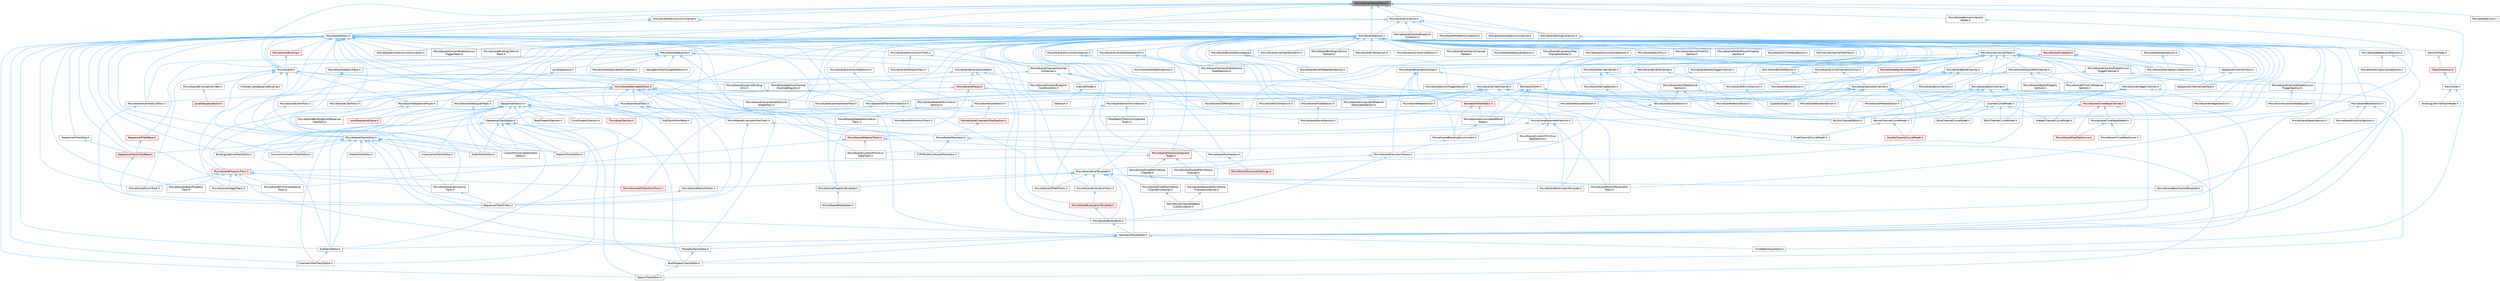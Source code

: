 digraph "MovieSceneSignedObject.h"
{
 // INTERACTIVE_SVG=YES
 // LATEX_PDF_SIZE
  bgcolor="transparent";
  edge [fontname=Helvetica,fontsize=10,labelfontname=Helvetica,labelfontsize=10];
  node [fontname=Helvetica,fontsize=10,shape=box,height=0.2,width=0.4];
  Node1 [id="Node000001",label="MovieSceneSignedObject.h",height=0.2,width=0.4,color="gray40", fillcolor="grey60", style="filled", fontcolor="black",tooltip=" "];
  Node1 -> Node2 [id="edge1_Node000001_Node000002",dir="back",color="steelblue1",style="solid",tooltip=" "];
  Node2 [id="Node000002",label="MovieScene.h",height=0.2,width=0.4,color="grey40", fillcolor="white", style="filled",URL="$df/da9/MovieScene_8h.html",tooltip=" "];
  Node2 -> Node3 [id="edge2_Node000002_Node000003",dir="back",color="steelblue1",style="solid",tooltip=" "];
  Node3 [id="Node000003",label="FCPXMLMovieSceneTranslator.h",height=0.2,width=0.4,color="grey40", fillcolor="white", style="filled",URL="$d2/d93/FCPXMLMovieSceneTranslator_8h.html",tooltip=" "];
  Node2 -> Node4 [id="edge3_Node000002_Node000004",dir="back",color="steelblue1",style="solid",tooltip=" "];
  Node4 [id="Node000004",label="K2Node_GetSequenceBinding.h",height=0.2,width=0.4,color="grey40", fillcolor="white", style="filled",URL="$dc/d62/K2Node__GetSequenceBinding_8h.html",tooltip=" "];
  Node2 -> Node5 [id="edge4_Node000002_Node000005",dir="back",color="steelblue1",style="solid",tooltip=" "];
  Node5 [id="Node000005",label="MovieSceneBindingOverrides.h",height=0.2,width=0.4,color="grey40", fillcolor="white", style="filled",URL="$d4/d8c/MovieSceneBindingOverrides_8h.html",tooltip=" "];
  Node5 -> Node6 [id="edge5_Node000005_Node000006",dir="back",color="steelblue1",style="solid",tooltip=" "];
  Node6 [id="Node000006",label="LevelSequenceActor.h",height=0.2,width=0.4,color="red", fillcolor="#FFF0F0", style="filled",URL="$dd/d4d/LevelSequenceActor_8h.html",tooltip=" "];
  Node2 -> Node9 [id="edge6_Node000002_Node000009",dir="back",color="steelblue1",style="solid",tooltip=" "];
  Node9 [id="Node000009",label="MovieSceneDirectorBlueprint\lConditionUtils.h",height=0.2,width=0.4,color="grey40", fillcolor="white", style="filled",URL="$d4/d8a/MovieSceneDirectorBlueprintConditionUtils_8h.html",tooltip=" "];
  Node2 -> Node10 [id="edge7_Node000002_Node000010",dir="back",color="steelblue1",style="solid",tooltip=" "];
  Node10 [id="Node000010",label="MovieSceneDynamicBinding\lUtils.h",height=0.2,width=0.4,color="grey40", fillcolor="white", style="filled",URL="$df/dce/MovieSceneDynamicBindingUtils_8h.html",tooltip=" "];
  Node2 -> Node11 [id="edge8_Node000002_Node000011",dir="back",color="steelblue1",style="solid",tooltip=" "];
  Node11 [id="Node000011",label="MovieSceneEnumTrack.h",height=0.2,width=0.4,color="grey40", fillcolor="white", style="filled",URL="$d6/d95/MovieSceneEnumTrack_8h.html",tooltip=" "];
  Node2 -> Node12 [id="edge9_Node000002_Node000012",dir="back",color="steelblue1",style="solid",tooltip=" "];
  Node12 [id="Node000012",label="MovieSceneIntegerTrack.h",height=0.2,width=0.4,color="grey40", fillcolor="white", style="filled",URL="$d9/d1a/MovieSceneIntegerTrack_8h.html",tooltip=" "];
  Node2 -> Node13 [id="edge10_Node000002_Node000013",dir="back",color="steelblue1",style="solid",tooltip=" "];
  Node13 [id="Node000013",label="MovieSceneSequencePlayer.h",height=0.2,width=0.4,color="grey40", fillcolor="white", style="filled",URL="$d3/d08/MovieSceneSequencePlayer_8h.html",tooltip=" "];
  Node13 -> Node14 [id="edge11_Node000013_Node000014",dir="back",color="steelblue1",style="solid",tooltip=" "];
  Node14 [id="Node000014",label="LevelSequencePlayer.h",height=0.2,width=0.4,color="red", fillcolor="#FFF0F0", style="filled",URL="$d0/d5e/LevelSequencePlayer_8h.html",tooltip=" "];
  Node13 -> Node16 [id="edge12_Node000013_Node000016",dir="back",color="steelblue1",style="solid",tooltip=" "];
  Node16 [id="Node000016",label="MovieSceneBindingEventReceiver\lInterface.h",height=0.2,width=0.4,color="grey40", fillcolor="white", style="filled",URL="$df/d39/MovieSceneBindingEventReceiverInterface_8h.html",tooltip=" "];
  Node2 -> Node17 [id="edge13_Node000002_Node000017",dir="back",color="steelblue1",style="solid",tooltip=" "];
  Node17 [id="Node000017",label="MovieSceneTrackEditor.h",height=0.2,width=0.4,color="grey40", fillcolor="white", style="filled",URL="$db/d6c/MovieSceneTrackEditor_8h.html",tooltip=" "];
  Node17 -> Node18 [id="edge14_Node000017_Node000018",dir="back",color="steelblue1",style="solid",tooltip=" "];
  Node18 [id="Node000018",label="AudioTrackEditor.h",height=0.2,width=0.4,color="grey40", fillcolor="white", style="filled",URL="$dd/d96/AudioTrackEditor_8h.html",tooltip=" "];
  Node17 -> Node19 [id="edge15_Node000017_Node000019",dir="back",color="steelblue1",style="solid",tooltip=" "];
  Node19 [id="Node000019",label="BindingLifetimeTrackEditor.h",height=0.2,width=0.4,color="grey40", fillcolor="white", style="filled",URL="$db/d3c/BindingLifetimeTrackEditor_8h.html",tooltip=" "];
  Node17 -> Node20 [id="edge16_Node000017_Node000020",dir="back",color="steelblue1",style="solid",tooltip=" "];
  Node20 [id="Node000020",label="ChaosCacheTrackEditor.h",height=0.2,width=0.4,color="grey40", fillcolor="white", style="filled",URL="$db/d36/ChaosCacheTrackEditor_8h.html",tooltip=" "];
  Node17 -> Node21 [id="edge17_Node000017_Node000021",dir="back",color="steelblue1",style="solid",tooltip=" "];
  Node21 [id="Node000021",label="CommonAnimationTrackEditor.h",height=0.2,width=0.4,color="grey40", fillcolor="white", style="filled",URL="$d9/d6e/CommonAnimationTrackEditor_8h.html",tooltip=" "];
  Node17 -> Node22 [id="edge18_Node000017_Node000022",dir="back",color="steelblue1",style="solid",tooltip=" "];
  Node22 [id="Node000022",label="CustomPrimitiveDataTrack\lEditor.h",height=0.2,width=0.4,color="grey40", fillcolor="white", style="filled",URL="$dc/d8f/CustomPrimitiveDataTrackEditor_8h.html",tooltip=" "];
  Node17 -> Node23 [id="edge19_Node000017_Node000023",dir="back",color="steelblue1",style="solid",tooltip=" "];
  Node23 [id="Node000023",label="KeyframeTrackEditor.h",height=0.2,width=0.4,color="grey40", fillcolor="white", style="filled",URL="$dd/d47/KeyframeTrackEditor_8h.html",tooltip=" "];
  Node23 -> Node24 [id="edge20_Node000023_Node000024",dir="back",color="steelblue1",style="solid",tooltip=" "];
  Node24 [id="Node000024",label="BoolPropertyTrackEditor.h",height=0.2,width=0.4,color="grey40", fillcolor="white", style="filled",URL="$db/d07/BoolPropertyTrackEditor_8h.html",tooltip=" "];
  Node24 -> Node25 [id="edge21_Node000024_Node000025",dir="back",color="steelblue1",style="solid",tooltip=" "];
  Node25 [id="Node000025",label="SpawnTrackEditor.h",height=0.2,width=0.4,color="grey40", fillcolor="white", style="filled",URL="$d5/dac/SpawnTrackEditor_8h.html",tooltip=" "];
  Node23 -> Node26 [id="edge22_Node000023_Node000026",dir="back",color="steelblue1",style="solid",tooltip=" "];
  Node26 [id="Node000026",label="PropertyTrackEditor.h",height=0.2,width=0.4,color="grey40", fillcolor="white", style="filled",URL="$da/d9a/PropertyTrackEditor_8h.html",tooltip=" "];
  Node26 -> Node24 [id="edge23_Node000026_Node000024",dir="back",color="steelblue1",style="solid",tooltip=" "];
  Node23 -> Node27 [id="edge24_Node000023_Node000027",dir="back",color="steelblue1",style="solid",tooltip=" "];
  Node27 [id="Node000027",label="SubTrackEditor.h",height=0.2,width=0.4,color="grey40", fillcolor="white", style="filled",URL="$d8/d5b/SubTrackEditor_8h.html",tooltip=" "];
  Node27 -> Node28 [id="edge25_Node000027_Node000028",dir="back",color="steelblue1",style="solid",tooltip=" "];
  Node28 [id="Node000028",label="CinematicShotTrackEditor.h",height=0.2,width=0.4,color="grey40", fillcolor="white", style="filled",URL="$d3/d0c/CinematicShotTrackEditor_8h.html",tooltip=" "];
  Node23 -> Node29 [id="edge26_Node000023_Node000029",dir="back",color="steelblue1",style="solid",tooltip=" "];
  Node29 [id="Node000029",label="TimeWarpTrackEditor.h",height=0.2,width=0.4,color="grey40", fillcolor="white", style="filled",URL="$dc/d2e/TimeWarpTrackEditor_8h.html",tooltip=" "];
  Node17 -> Node30 [id="edge27_Node000017_Node000030",dir="back",color="steelblue1",style="solid",tooltip=" "];
  Node30 [id="Node000030",label="MaterialTrackEditor.h",height=0.2,width=0.4,color="grey40", fillcolor="white", style="filled",URL="$d1/d9f/MaterialTrackEditor_8h.html",tooltip=" "];
  Node17 -> Node31 [id="edge28_Node000017_Node000031",dir="back",color="steelblue1",style="solid",tooltip=" "];
  Node31 [id="Node000031",label="MediaTrackEditor.h",height=0.2,width=0.4,color="grey40", fillcolor="white", style="filled",URL="$d0/d41/MediaTrackEditor_8h.html",tooltip=" "];
  Node17 -> Node26 [id="edge29_Node000017_Node000026",dir="back",color="steelblue1",style="solid",tooltip=" "];
  Node17 -> Node32 [id="edge30_Node000017_Node000032",dir="back",color="steelblue1",style="solid",tooltip=" "];
  Node32 [id="Node000032",label="SequencerTrackFilterBase.h",height=0.2,width=0.4,color="red", fillcolor="#FFF0F0", style="filled",URL="$d8/def/Filters_2SequencerTrackFilterBase_8h.html",tooltip=" "];
  Node32 -> Node47 [id="edge31_Node000032_Node000047",dir="back",color="steelblue1",style="solid",tooltip=" "];
  Node47 [id="Node000047",label="SequencerTrackFilters.h",height=0.2,width=0.4,color="grey40", fillcolor="white", style="filled",URL="$df/d72/SequencerTrackFilters_8h.html",tooltip=" "];
  Node17 -> Node27 [id="edge32_Node000017_Node000027",dir="back",color="steelblue1",style="solid",tooltip=" "];
  Node2 -> Node48 [id="edge33_Node000002_Node000048",dir="back",color="steelblue1",style="solid",tooltip=" "];
  Node48 [id="Node000048",label="MovieSceneTranslator.h",height=0.2,width=0.4,color="grey40", fillcolor="white", style="filled",URL="$d2/d49/MovieSceneTranslator_8h.html",tooltip=" "];
  Node48 -> Node3 [id="edge34_Node000048_Node000003",dir="back",color="steelblue1",style="solid",tooltip=" "];
  Node48 -> Node49 [id="edge35_Node000048_Node000049",dir="back",color="steelblue1",style="solid",tooltip=" "];
  Node49 [id="Node000049",label="MovieSceneToolHelpers.h",height=0.2,width=0.4,color="grey40", fillcolor="white", style="filled",URL="$d4/d0e/MovieSceneToolHelpers_8h.html",tooltip=" "];
  Node49 -> Node50 [id="edge36_Node000049_Node000050",dir="back",color="steelblue1",style="solid",tooltip=" "];
  Node50 [id="Node000050",label="MovieSceneToolsUserSettings.h",height=0.2,width=0.4,color="red", fillcolor="#FFF0F0", style="filled",URL="$d5/dab/MovieSceneToolsUserSettings_8h.html",tooltip=" "];
  Node2 -> Node54 [id="edge37_Node000002_Node000054",dir="back",color="steelblue1",style="solid",tooltip=" "];
  Node54 [id="Node000054",label="SubTrackEditorBase.h",height=0.2,width=0.4,color="grey40", fillcolor="white", style="filled",URL="$db/d33/SubTrackEditorBase_8h.html",tooltip=" "];
  Node1 -> Node55 [id="edge38_Node000001_Node000055",dir="back",color="steelblue1",style="solid",tooltip=" "];
  Node55 [id="Node000055",label="MovieSceneChannelOverride\lContainer.h",height=0.2,width=0.4,color="grey40", fillcolor="white", style="filled",URL="$d1/dd2/MovieSceneChannelOverrideContainer_8h.html",tooltip=" "];
  Node55 -> Node56 [id="edge39_Node000055_Node000056",dir="back",color="steelblue1",style="solid",tooltip=" "];
  Node56 [id="Node000056",label="ChannelModel.h",height=0.2,width=0.4,color="grey40", fillcolor="white", style="filled",URL="$de/d30/ChannelModel_8h.html",tooltip=" "];
  Node56 -> Node57 [id="edge40_Node000056_Node000057",dir="back",color="steelblue1",style="solid",tooltip=" "];
  Node57 [id="Node000057",label="Selection.h",height=0.2,width=0.4,color="grey40", fillcolor="white", style="filled",URL="$dd/dc2/Editor_2Sequencer_2Public_2MVVM_2Selection_2Selection_8h.html",tooltip=" "];
  Node55 -> Node58 [id="edge41_Node000055_Node000058",dir="back",color="steelblue1",style="solid",tooltip=" "];
  Node58 [id="Node000058",label="MovieSceneDoublePerlinNoise\lChannelContainer.h",height=0.2,width=0.4,color="grey40", fillcolor="white", style="filled",URL="$de/dae/MovieSceneDoublePerlinNoiseChannelContainer_8h.html",tooltip=" "];
  Node58 -> Node59 [id="edge42_Node000058_Node000059",dir="back",color="steelblue1",style="solid",tooltip=" "];
  Node59 [id="Node000059",label="PerlinNoiseChannelDetails\lCustomization.h",height=0.2,width=0.4,color="grey40", fillcolor="white", style="filled",URL="$d6/df3/PerlinNoiseChannelDetailsCustomization_8h.html",tooltip=" "];
  Node55 -> Node60 [id="edge43_Node000055_Node000060",dir="back",color="steelblue1",style="solid",tooltip=" "];
  Node60 [id="Node000060",label="MovieSceneFloatPerlinNoise\lChannelContainer.h",height=0.2,width=0.4,color="grey40", fillcolor="white", style="filled",URL="$d6/dcb/MovieSceneFloatPerlinNoiseChannelContainer_8h.html",tooltip=" "];
  Node60 -> Node59 [id="edge44_Node000060_Node000059",dir="back",color="steelblue1",style="solid",tooltip=" "];
  Node55 -> Node61 [id="edge45_Node000055_Node000061",dir="back",color="steelblue1",style="solid",tooltip=" "];
  Node61 [id="Node000061",label="MovieSceneSectionChannel\lOverrideRegistry.h",height=0.2,width=0.4,color="grey40", fillcolor="white", style="filled",URL="$d0/d33/MovieSceneSectionChannelOverrideRegistry_8h.html",tooltip=" "];
  Node61 -> Node62 [id="edge46_Node000061_Node000062",dir="back",color="steelblue1",style="solid",tooltip=" "];
  Node62 [id="Node000062",label="MovieScene3DTransformSection.h",height=0.2,width=0.4,color="grey40", fillcolor="white", style="filled",URL="$de/dab/MovieScene3DTransformSection_8h.html",tooltip=" "];
  Node62 -> Node63 [id="edge47_Node000062_Node000063",dir="back",color="steelblue1",style="solid",tooltip=" "];
  Node63 [id="Node000063",label="ISequencerTrackEditor.h",height=0.2,width=0.4,color="grey40", fillcolor="white", style="filled",URL="$df/dca/ISequencerTrackEditor_8h.html",tooltip=" "];
  Node63 -> Node18 [id="edge48_Node000063_Node000018",dir="back",color="steelblue1",style="solid",tooltip=" "];
  Node63 -> Node24 [id="edge49_Node000063_Node000024",dir="back",color="steelblue1",style="solid",tooltip=" "];
  Node63 -> Node28 [id="edge50_Node000063_Node000028",dir="back",color="steelblue1",style="solid",tooltip=" "];
  Node63 -> Node22 [id="edge51_Node000063_Node000022",dir="back",color="steelblue1",style="solid",tooltip=" "];
  Node63 -> Node30 [id="edge52_Node000063_Node000030",dir="back",color="steelblue1",style="solid",tooltip=" "];
  Node63 -> Node17 [id="edge53_Node000063_Node000017",dir="back",color="steelblue1",style="solid",tooltip=" "];
  Node63 -> Node25 [id="edge54_Node000063_Node000025",dir="back",color="steelblue1",style="solid",tooltip=" "];
  Node63 -> Node27 [id="edge55_Node000063_Node000027",dir="back",color="steelblue1",style="solid",tooltip=" "];
  Node62 -> Node64 [id="edge56_Node000062_Node000064",dir="back",color="steelblue1",style="solid",tooltip=" "];
  Node64 [id="Node000064",label="MovieScene3DTransformTrack.h",height=0.2,width=0.4,color="red", fillcolor="#FFF0F0", style="filled",URL="$d9/d06/MovieScene3DTransformTrack_8h.html",tooltip=" "];
  Node62 -> Node66 [id="edge57_Node000062_Node000066",dir="back",color="steelblue1",style="solid",tooltip=" "];
  Node66 [id="Node000066",label="MovieSceneParameterSection.h",height=0.2,width=0.4,color="grey40", fillcolor="white", style="filled",URL="$de/d65/MovieSceneParameterSection_8h.html",tooltip=" "];
  Node66 -> Node67 [id="edge58_Node000066_Node000067",dir="back",color="steelblue1",style="solid",tooltip=" "];
  Node67 [id="Node000067",label="MovieSceneCustomPrimitive\lDataSection.h",height=0.2,width=0.4,color="grey40", fillcolor="white", style="filled",URL="$d2/d78/MovieSceneCustomPrimitiveDataSection_8h.html",tooltip=" "];
  Node66 -> Node68 [id="edge59_Node000066_Node000068",dir="back",color="steelblue1",style="solid",tooltip=" "];
  Node68 [id="Node000068",label="MovieSceneCustomPrimitive\lDataTrack.h",height=0.2,width=0.4,color="grey40", fillcolor="white", style="filled",URL="$db/d39/MovieSceneCustomPrimitiveDataTrack_8h.html",tooltip=" "];
  Node66 -> Node69 [id="edge60_Node000066_Node000069",dir="back",color="steelblue1",style="solid",tooltip=" "];
  Node69 [id="Node000069",label="MovieSceneMaterialTrack.h",height=0.2,width=0.4,color="red", fillcolor="#FFF0F0", style="filled",URL="$d8/d92/MovieSceneMaterialTrack_8h.html",tooltip=" "];
  Node69 -> Node68 [id="edge61_Node000069_Node000068",dir="back",color="steelblue1",style="solid",tooltip=" "];
  Node69 -> Node72 [id="edge62_Node000069_Node000072",dir="back",color="steelblue1",style="solid",tooltip=" "];
  Node72 [id="Node000072",label="MovieScenePrimitiveMaterial\lTrack.h",height=0.2,width=0.4,color="grey40", fillcolor="white", style="filled",URL="$dc/dc4/MovieScenePrimitiveMaterialTrack_8h.html",tooltip=" "];
  Node69 -> Node73 [id="edge63_Node000069_Node000073",dir="back",color="steelblue1",style="solid",tooltip=" "];
  Node73 [id="Node000073",label="MovieSceneTracksComponent\lTypes.h",height=0.2,width=0.4,color="red", fillcolor="#FFF0F0", style="filled",URL="$d5/d6a/MovieSceneTracksComponentTypes_8h.html",tooltip=" "];
  Node73 -> Node76 [id="edge64_Node000073_Node000076",dir="back",color="steelblue1",style="solid",tooltip=" "];
  Node76 [id="Node000076",label="MovieSceneDoublePerlinNoise\lChannel.h",height=0.2,width=0.4,color="grey40", fillcolor="white", style="filled",URL="$d9/d50/MovieSceneDoublePerlinNoiseChannel_8h.html",tooltip=" "];
  Node76 -> Node58 [id="edge65_Node000076_Node000058",dir="back",color="steelblue1",style="solid",tooltip=" "];
  Node73 -> Node77 [id="edge66_Node000073_Node000077",dir="back",color="steelblue1",style="solid",tooltip=" "];
  Node77 [id="Node000077",label="MovieSceneFloatPerlinNoise\lChannel.h",height=0.2,width=0.4,color="grey40", fillcolor="white", style="filled",URL="$d2/d9d/MovieSceneFloatPerlinNoiseChannel_8h.html",tooltip=" "];
  Node77 -> Node60 [id="edge67_Node000077_Node000060",dir="back",color="steelblue1",style="solid",tooltip=" "];
  Node73 -> Node86 [id="edge68_Node000073_Node000086",dir="back",color="steelblue1",style="solid",tooltip=" "];
  Node86 [id="Node000086",label="MovieScenePropertyTrack.h",height=0.2,width=0.4,color="red", fillcolor="#FFF0F0", style="filled",URL="$da/d0c/MovieScenePropertyTrack_8h.html",tooltip=" "];
  Node86 -> Node64 [id="edge69_Node000086_Node000064",dir="back",color="steelblue1",style="solid",tooltip=" "];
  Node86 -> Node11 [id="edge70_Node000086_Node000011",dir="back",color="steelblue1",style="solid",tooltip=" "];
  Node86 -> Node12 [id="edge71_Node000086_Node000012",dir="back",color="steelblue1",style="solid",tooltip=" "];
  Node86 -> Node96 [id="edge72_Node000086_Node000096",dir="back",color="steelblue1",style="solid",tooltip=" "];
  Node96 [id="Node000096",label="MovieSceneLevelVisibility\lTrack.h",height=0.2,width=0.4,color="grey40", fillcolor="white", style="filled",URL="$d8/dae/MovieSceneLevelVisibilityTrack_8h.html",tooltip=" "];
  Node96 -> Node47 [id="edge73_Node000096_Node000047",dir="back",color="steelblue1",style="solid",tooltip=" "];
  Node86 -> Node98 [id="edge74_Node000086_Node000098",dir="back",color="steelblue1",style="solid",tooltip=" "];
  Node98 [id="Node000098",label="MovieSceneObjectProperty\lTrack.h",height=0.2,width=0.4,color="grey40", fillcolor="white", style="filled",URL="$dc/da9/MovieSceneObjectPropertyTrack_8h.html",tooltip=" "];
  Node86 -> Node72 [id="edge75_Node000086_Node000072",dir="back",color="steelblue1",style="solid",tooltip=" "];
  Node86 -> Node26 [id="edge76_Node000086_Node000026",dir="back",color="steelblue1",style="solid",tooltip=" "];
  Node66 -> Node104 [id="edge77_Node000066_Node000104",dir="back",color="steelblue1",style="solid",tooltip=" "];
  Node104 [id="Node000104",label="MovieSceneParameterTemplate.h",height=0.2,width=0.4,color="grey40", fillcolor="white", style="filled",URL="$d9/df3/MovieSceneParameterTemplate_8h.html",tooltip=" "];
  Node66 -> Node105 [id="edge78_Node000066_Node000105",dir="back",color="steelblue1",style="solid",tooltip=" "];
  Node105 [id="Node000105",label="MovieSceneParticleParameter\lTrack.h",height=0.2,width=0.4,color="grey40", fillcolor="white", style="filled",URL="$d2/d09/MovieSceneParticleParameterTrack_8h.html",tooltip=" "];
  Node61 -> Node86 [id="edge79_Node000061_Node000086",dir="back",color="steelblue1",style="solid",tooltip=" "];
  Node1 -> Node106 [id="edge80_Node000001_Node000106",dir="back",color="steelblue1",style="solid",tooltip=" "];
  Node106 [id="Node000106",label="MovieSceneClock.h",height=0.2,width=0.4,color="grey40", fillcolor="white", style="filled",URL="$d0/d0f/MovieSceneClock_8h.html",tooltip=" "];
  Node1 -> Node107 [id="edge81_Node000001_Node000107",dir="back",color="steelblue1",style="solid",tooltip=" "];
  Node107 [id="Node000107",label="MovieSceneCondition.h",height=0.2,width=0.4,color="grey40", fillcolor="white", style="filled",URL="$d2/d61/MovieSceneCondition_8h.html",tooltip=" "];
  Node107 -> Node108 [id="edge82_Node000107_Node000108",dir="back",color="steelblue1",style="solid",tooltip=" "];
  Node108 [id="Node000108",label="MovieSceneConditionCustomization.h",height=0.2,width=0.4,color="grey40", fillcolor="white", style="filled",URL="$db/d7d/MovieSceneConditionCustomization_8h.html",tooltip=" "];
  Node107 -> Node109 [id="edge83_Node000107_Node000109",dir="back",color="steelblue1",style="solid",tooltip=" "];
  Node109 [id="Node000109",label="MovieSceneDirectorBlueprint\lCondition.h",height=0.2,width=0.4,color="grey40", fillcolor="white", style="filled",URL="$d7/d71/MovieSceneDirectorBlueprintCondition_8h.html",tooltip=" "];
  Node109 -> Node9 [id="edge84_Node000109_Node000009",dir="back",color="steelblue1",style="solid",tooltip=" "];
  Node107 -> Node110 [id="edge85_Node000107_Node000110",dir="back",color="steelblue1",style="solid",tooltip=" "];
  Node110 [id="Node000110",label="MovieSceneGroupCondition.h",height=0.2,width=0.4,color="grey40", fillcolor="white", style="filled",URL="$dd/da9/MovieSceneGroupCondition_8h.html",tooltip=" "];
  Node110 -> Node9 [id="edge86_Node000110_Node000009",dir="back",color="steelblue1",style="solid",tooltip=" "];
  Node107 -> Node111 [id="edge87_Node000107_Node000111",dir="back",color="steelblue1",style="solid",tooltip=" "];
  Node111 [id="Node000111",label="MovieScenePlatformCondition.h",height=0.2,width=0.4,color="grey40", fillcolor="white", style="filled",URL="$d1/d4c/MovieScenePlatformCondition_8h.html",tooltip=" "];
  Node107 -> Node112 [id="edge88_Node000107_Node000112",dir="back",color="steelblue1",style="solid",tooltip=" "];
  Node112 [id="Node000112",label="MovieSceneScalabilityCondition.h",height=0.2,width=0.4,color="grey40", fillcolor="white", style="filled",URL="$d3/d90/MovieSceneScalabilityCondition_8h.html",tooltip=" "];
  Node107 -> Node113 [id="edge89_Node000107_Node000113",dir="back",color="steelblue1",style="solid",tooltip=" "];
  Node113 [id="Node000113",label="MovieSceneSection.h",height=0.2,width=0.4,color="grey40", fillcolor="white", style="filled",URL="$db/d95/MovieSceneSection_8h.html",tooltip=" "];
  Node113 -> Node114 [id="edge90_Node000113_Node000114",dir="back",color="steelblue1",style="solid",tooltip=" "];
  Node114 [id="Node000114",label="BezierChannelCurveModel.h",height=0.2,width=0.4,color="grey40", fillcolor="white", style="filled",URL="$d3/d63/BezierChannelCurveModel_8h.html",tooltip=" "];
  Node114 -> Node115 [id="edge91_Node000114_Node000115",dir="back",color="steelblue1",style="solid",tooltip=" "];
  Node115 [id="Node000115",label="DoubleChannelCurveModel.h",height=0.2,width=0.4,color="red", fillcolor="#FFF0F0", style="filled",URL="$d1/d5b/DoubleChannelCurveModel_8h.html",tooltip=" "];
  Node114 -> Node117 [id="edge92_Node000114_Node000117",dir="back",color="steelblue1",style="solid",tooltip=" "];
  Node117 [id="Node000117",label="FloatChannelCurveModel.h",height=0.2,width=0.4,color="grey40", fillcolor="white", style="filled",URL="$d0/d27/FloatChannelCurveModel_8h.html",tooltip=" "];
  Node113 -> Node118 [id="edge93_Node000113_Node000118",dir="back",color="steelblue1",style="solid",tooltip=" "];
  Node118 [id="Node000118",label="BoolChannelCurveModel.h",height=0.2,width=0.4,color="grey40", fillcolor="white", style="filled",URL="$d0/d51/BoolChannelCurveModel_8h.html",tooltip=" "];
  Node113 -> Node119 [id="edge94_Node000113_Node000119",dir="back",color="steelblue1",style="solid",tooltip=" "];
  Node119 [id="Node000119",label="ChannelCurveModel.h",height=0.2,width=0.4,color="grey40", fillcolor="white", style="filled",URL="$de/dfa/ChannelCurveModel_8h.html",tooltip=" "];
  Node119 -> Node114 [id="edge95_Node000119_Node000114",dir="back",color="steelblue1",style="solid",tooltip=" "];
  Node119 -> Node118 [id="edge96_Node000119_Node000118",dir="back",color="steelblue1",style="solid",tooltip=" "];
  Node119 -> Node120 [id="edge97_Node000119_Node000120",dir="back",color="steelblue1",style="solid",tooltip=" "];
  Node120 [id="Node000120",label="ByteChannelCurveModel.h",height=0.2,width=0.4,color="grey40", fillcolor="white", style="filled",URL="$d8/d3d/ByteChannelCurveModel_8h.html",tooltip=" "];
  Node119 -> Node121 [id="edge98_Node000119_Node000121",dir="back",color="steelblue1",style="solid",tooltip=" "];
  Node121 [id="Node000121",label="IntegerChannelCurveModel.h",height=0.2,width=0.4,color="grey40", fillcolor="white", style="filled",URL="$df/d26/IntegerChannelCurveModel_8h.html",tooltip=" "];
  Node113 -> Node122 [id="edge99_Node000113_Node000122",dir="back",color="steelblue1",style="solid",tooltip=" "];
  Node122 [id="Node000122",label="IMovieSceneChannelDecoration.h",height=0.2,width=0.4,color="grey40", fillcolor="white", style="filled",URL="$db/d19/IMovieSceneChannelDecoration_8h.html",tooltip=" "];
  Node113 -> Node123 [id="edge100_Node000113_Node000123",dir="back",color="steelblue1",style="solid",tooltip=" "];
  Node123 [id="Node000123",label="ISequencerSection.h",height=0.2,width=0.4,color="grey40", fillcolor="white", style="filled",URL="$d7/d4b/ISequencerSection_8h.html",tooltip=" "];
  Node123 -> Node18 [id="edge101_Node000123_Node000018",dir="back",color="steelblue1",style="solid",tooltip=" "];
  Node123 -> Node19 [id="edge102_Node000123_Node000019",dir="back",color="steelblue1",style="solid",tooltip=" "];
  Node123 -> Node124 [id="edge103_Node000123_Node000124",dir="back",color="steelblue1",style="solid",tooltip=" "];
  Node124 [id="Node000124",label="BoolPropertySection.h",height=0.2,width=0.4,color="grey40", fillcolor="white", style="filled",URL="$d3/da6/BoolPropertySection_8h.html",tooltip=" "];
  Node123 -> Node24 [id="edge104_Node000123_Node000024",dir="back",color="steelblue1",style="solid",tooltip=" "];
  Node123 -> Node20 [id="edge105_Node000123_Node000020",dir="back",color="steelblue1",style="solid",tooltip=" "];
  Node123 -> Node28 [id="edge106_Node000123_Node000028",dir="back",color="steelblue1",style="solid",tooltip=" "];
  Node123 -> Node125 [id="edge107_Node000123_Node000125",dir="back",color="steelblue1",style="solid",tooltip=" "];
  Node125 [id="Node000125",label="ColorPropertySection.h",height=0.2,width=0.4,color="grey40", fillcolor="white", style="filled",URL="$d9/d2f/ColorPropertySection_8h.html",tooltip=" "];
  Node123 -> Node21 [id="edge108_Node000123_Node000021",dir="back",color="steelblue1",style="solid",tooltip=" "];
  Node123 -> Node22 [id="edge109_Node000123_Node000022",dir="back",color="steelblue1",style="solid",tooltip=" "];
  Node123 -> Node63 [id="edge110_Node000123_Node000063",dir="back",color="steelblue1",style="solid",tooltip=" "];
  Node123 -> Node30 [id="edge111_Node000123_Node000030",dir="back",color="steelblue1",style="solid",tooltip=" "];
  Node123 -> Node25 [id="edge112_Node000123_Node000025",dir="back",color="steelblue1",style="solid",tooltip=" "];
  Node123 -> Node27 [id="edge113_Node000123_Node000027",dir="back",color="steelblue1",style="solid",tooltip=" "];
  Node123 -> Node54 [id="edge114_Node000123_Node000054",dir="back",color="steelblue1",style="solid",tooltip=" "];
  Node123 -> Node53 [id="edge115_Node000123_Node000053",dir="back",color="steelblue1",style="solid",tooltip=" "];
  Node53 [id="Node000053",label="ThumbnailSection.h",height=0.2,width=0.4,color="red", fillcolor="#FFF0F0", style="filled",URL="$de/daf/ThumbnailSection_8h.html",tooltip=" "];
  Node113 -> Node121 [id="edge116_Node000113_Node000121",dir="back",color="steelblue1",style="solid",tooltip=" "];
  Node113 -> Node126 [id="edge117_Node000113_Node000126",dir="back",color="steelblue1",style="solid",tooltip=" "];
  Node126 [id="Node000126",label="MovieScene3DConstraintSection.h",height=0.2,width=0.4,color="grey40", fillcolor="white", style="filled",URL="$d1/d82/MovieScene3DConstraintSection_8h.html",tooltip=" "];
  Node126 -> Node127 [id="edge118_Node000126_Node000127",dir="back",color="steelblue1",style="solid",tooltip=" "];
  Node127 [id="Node000127",label="MovieScene3DAttachSection.h",height=0.2,width=0.4,color="grey40", fillcolor="white", style="filled",URL="$d4/db3/MovieScene3DAttachSection_8h.html",tooltip=" "];
  Node126 -> Node128 [id="edge119_Node000126_Node000128",dir="back",color="steelblue1",style="solid",tooltip=" "];
  Node128 [id="Node000128",label="MovieScene3DPathSection.h",height=0.2,width=0.4,color="grey40", fillcolor="white", style="filled",URL="$d6/dd4/MovieScene3DPathSection_8h.html",tooltip=" "];
  Node113 -> Node129 [id="edge120_Node000113_Node000129",dir="back",color="steelblue1",style="solid",tooltip=" "];
  Node129 [id="Node000129",label="MovieScene3DConstraintTrack.h",height=0.2,width=0.4,color="grey40", fillcolor="white", style="filled",URL="$d7/d73/MovieScene3DConstraintTrack_8h.html",tooltip=" "];
  Node129 -> Node130 [id="edge121_Node000129_Node000130",dir="back",color="steelblue1",style="solid",tooltip=" "];
  Node130 [id="Node000130",label="MovieScene3DAttachTrack.h",height=0.2,width=0.4,color="grey40", fillcolor="white", style="filled",URL="$d2/d53/MovieScene3DAttachTrack_8h.html",tooltip=" "];
  Node129 -> Node131 [id="edge122_Node000129_Node000131",dir="back",color="steelblue1",style="solid",tooltip=" "];
  Node131 [id="Node000131",label="MovieScene3DPathTrack.h",height=0.2,width=0.4,color="grey40", fillcolor="white", style="filled",URL="$d3/d57/MovieScene3DPathTrack_8h.html",tooltip=" "];
  Node113 -> Node131 [id="edge123_Node000113_Node000131",dir="back",color="steelblue1",style="solid",tooltip=" "];
  Node113 -> Node62 [id="edge124_Node000113_Node000062",dir="back",color="steelblue1",style="solid",tooltip=" "];
  Node113 -> Node132 [id="edge125_Node000113_Node000132",dir="back",color="steelblue1",style="solid",tooltip=" "];
  Node132 [id="Node000132",label="MovieSceneActorReference\lSection.h",height=0.2,width=0.4,color="grey40", fillcolor="white", style="filled",URL="$de/d12/MovieSceneActorReferenceSection_8h.html",tooltip=" "];
  Node132 -> Node133 [id="edge126_Node000132_Node000133",dir="back",color="steelblue1",style="solid",tooltip=" "];
  Node133 [id="Node000133",label="BuiltInChannelEditors.h",height=0.2,width=0.4,color="grey40", fillcolor="white", style="filled",URL="$df/daf/BuiltInChannelEditors_8h.html",tooltip=" "];
  Node132 -> Node134 [id="edge127_Node000132_Node000134",dir="back",color="steelblue1",style="solid",tooltip=" "];
  Node134 [id="Node000134",label="ClipboardTypes.h",height=0.2,width=0.4,color="grey40", fillcolor="white", style="filled",URL="$d2/dc6/ClipboardTypes_8h.html",tooltip=" "];
  Node132 -> Node135 [id="edge128_Node000132_Node000135",dir="back",color="steelblue1",style="solid",tooltip=" "];
  Node135 [id="Node000135",label="MovieSceneAudioSection.h",height=0.2,width=0.4,color="grey40", fillcolor="white", style="filled",URL="$da/d5f/MovieSceneAudioSection_8h.html",tooltip=" "];
  Node135 -> Node48 [id="edge129_Node000135_Node000048",dir="back",color="steelblue1",style="solid",tooltip=" "];
  Node113 -> Node135 [id="edge130_Node000113_Node000135",dir="back",color="steelblue1",style="solid",tooltip=" "];
  Node113 -> Node136 [id="edge131_Node000113_Node000136",dir="back",color="steelblue1",style="solid",tooltip=" "];
  Node136 [id="Node000136",label="MovieSceneBaseCacheSection.h",height=0.2,width=0.4,color="grey40", fillcolor="white", style="filled",URL="$de/d40/MovieSceneBaseCacheSection_8h.html",tooltip=" "];
  Node136 -> Node137 [id="edge132_Node000136_Node000137",dir="back",color="steelblue1",style="solid",tooltip=" "];
  Node137 [id="Node000137",label="MovieSceneBaseCacheTemplate.h",height=0.2,width=0.4,color="grey40", fillcolor="white", style="filled",URL="$da/d0b/MovieSceneBaseCacheTemplate_8h.html",tooltip=" "];
  Node136 -> Node138 [id="edge133_Node000136_Node000138",dir="back",color="steelblue1",style="solid",tooltip=" "];
  Node138 [id="Node000138",label="MovieSceneChaosCacheSection.h",height=0.2,width=0.4,color="grey40", fillcolor="white", style="filled",URL="$dd/d75/MovieSceneChaosCacheSection_8h.html",tooltip=" "];
  Node113 -> Node139 [id="edge134_Node000113_Node000139",dir="back",color="steelblue1",style="solid",tooltip=" "];
  Node139 [id="Node000139",label="MovieSceneBindingLifetime\lSection.h",height=0.2,width=0.4,color="grey40", fillcolor="white", style="filled",URL="$da/d3d/MovieSceneBindingLifetimeSection_8h.html",tooltip=" "];
  Node113 -> Node140 [id="edge135_Node000113_Node000140",dir="back",color="steelblue1",style="solid",tooltip=" "];
  Node140 [id="Node000140",label="MovieSceneBindingLifetime\lTrack.h",height=0.2,width=0.4,color="grey40", fillcolor="white", style="filled",URL="$d8/d77/MovieSceneBindingLifetimeTrack_8h.html",tooltip=" "];
  Node113 -> Node141 [id="edge136_Node000113_Node000141",dir="back",color="steelblue1",style="solid",tooltip=" "];
  Node141 [id="Node000141",label="MovieSceneBoolSection.h",height=0.2,width=0.4,color="grey40", fillcolor="white", style="filled",URL="$dd/d49/MovieSceneBoolSection_8h.html",tooltip=" "];
  Node141 -> Node24 [id="edge137_Node000141_Node000024",dir="back",color="steelblue1",style="solid",tooltip=" "];
  Node141 -> Node142 [id="edge138_Node000141_Node000142",dir="back",color="steelblue1",style="solid",tooltip=" "];
  Node142 [id="Node000142",label="MovieSceneSpawnSection.h",height=0.2,width=0.4,color="grey40", fillcolor="white", style="filled",URL="$df/d38/MovieSceneSpawnSection_8h.html",tooltip=" "];
  Node141 -> Node143 [id="edge139_Node000141_Node000143",dir="back",color="steelblue1",style="solid",tooltip=" "];
  Node143 [id="Node000143",label="MovieSceneVisibilitySection.h",height=0.2,width=0.4,color="grey40", fillcolor="white", style="filled",URL="$d2/dfe/MovieSceneVisibilitySection_8h.html",tooltip=" "];
  Node113 -> Node144 [id="edge140_Node000113_Node000144",dir="back",color="steelblue1",style="solid",tooltip=" "];
  Node144 [id="Node000144",label="MovieSceneByteSection.h",height=0.2,width=0.4,color="grey40", fillcolor="white", style="filled",URL="$da/dd4/MovieSceneByteSection_8h.html",tooltip=" "];
  Node113 -> Node145 [id="edge141_Node000113_Node000145",dir="back",color="steelblue1",style="solid",tooltip=" "];
  Node145 [id="Node000145",label="MovieSceneCVarSection.h",height=0.2,width=0.4,color="grey40", fillcolor="white", style="filled",URL="$da/de6/MovieSceneCVarSection_8h.html",tooltip=" "];
  Node113 -> Node146 [id="edge142_Node000113_Node000146",dir="back",color="steelblue1",style="solid",tooltip=" "];
  Node146 [id="Node000146",label="MovieSceneCVarTrack.h",height=0.2,width=0.4,color="grey40", fillcolor="white", style="filled",URL="$d7/ddc/MovieSceneCVarTrack_8h.html",tooltip=" "];
  Node113 -> Node147 [id="edge143_Node000113_Node000147",dir="back",color="steelblue1",style="solid",tooltip=" "];
  Node147 [id="Node000147",label="MovieSceneCameraCutSection.h",height=0.2,width=0.4,color="grey40", fillcolor="white", style="filled",URL="$d8/d5f/MovieSceneCameraCutSection_8h.html",tooltip=" "];
  Node113 -> Node148 [id="edge144_Node000113_Node000148",dir="back",color="steelblue1",style="solid",tooltip=" "];
  Node148 [id="Node000148",label="MovieSceneCameraCutTrack.h",height=0.2,width=0.4,color="grey40", fillcolor="white", style="filled",URL="$d8/dbd/MovieSceneCameraCutTrack_8h.html",tooltip=" "];
  Node148 -> Node47 [id="edge145_Node000148_Node000047",dir="back",color="steelblue1",style="solid",tooltip=" "];
  Node113 -> Node149 [id="edge146_Node000113_Node000149",dir="back",color="steelblue1",style="solid",tooltip=" "];
  Node149 [id="Node000149",label="MovieSceneCameraShakeSection.h",height=0.2,width=0.4,color="grey40", fillcolor="white", style="filled",URL="$df/d10/MovieSceneCameraShakeSection_8h.html",tooltip=" "];
  Node149 -> Node150 [id="edge147_Node000149_Node000150",dir="back",color="steelblue1",style="solid",tooltip=" "];
  Node150 [id="Node000150",label="MovieSceneCameraShakeSource\lShakeSection.h",height=0.2,width=0.4,color="grey40", fillcolor="white", style="filled",URL="$d1/d24/MovieSceneCameraShakeSourceShakeSection_8h.html",tooltip=" "];
  Node149 -> Node73 [id="edge148_Node000149_Node000073",dir="back",color="steelblue1",style="solid",tooltip=" "];
  Node113 -> Node150 [id="edge149_Node000113_Node000150",dir="back",color="steelblue1",style="solid",tooltip=" "];
  Node113 -> Node151 [id="edge150_Node000113_Node000151",dir="back",color="steelblue1",style="solid",tooltip=" "];
  Node151 [id="Node000151",label="MovieSceneCameraShakeSource\lShakeTrack.h",height=0.2,width=0.4,color="grey40", fillcolor="white", style="filled",URL="$da/d54/MovieSceneCameraShakeSourceShakeTrack_8h.html",tooltip=" "];
  Node113 -> Node152 [id="edge151_Node000113_Node000152",dir="back",color="steelblue1",style="solid",tooltip=" "];
  Node152 [id="Node000152",label="MovieSceneCameraShakeSource\lTriggerSection.h",height=0.2,width=0.4,color="grey40", fillcolor="white", style="filled",URL="$d3/d5f/MovieSceneCameraShakeSourceTriggerSection_8h.html",tooltip=" "];
  Node152 -> Node153 [id="edge152_Node000152_Node000153",dir="back",color="steelblue1",style="solid",tooltip=" "];
  Node153 [id="Node000153",label="MovieSceneCameraShakeSystem.h",height=0.2,width=0.4,color="grey40", fillcolor="white", style="filled",URL="$d2/dcc/MovieSceneCameraShakeSystem_8h.html",tooltip=" "];
  Node113 -> Node154 [id="edge153_Node000113_Node000154",dir="back",color="steelblue1",style="solid",tooltip=" "];
  Node154 [id="Node000154",label="MovieSceneCameraShakeSource\lTriggerTrack.h",height=0.2,width=0.4,color="grey40", fillcolor="white", style="filled",URL="$d6/d3d/MovieSceneCameraShakeSourceTriggerTrack_8h.html",tooltip=" "];
  Node113 -> Node155 [id="edge154_Node000113_Node000155",dir="back",color="steelblue1",style="solid",tooltip=" "];
  Node155 [id="Node000155",label="MovieSceneCameraShakeTrack.h",height=0.2,width=0.4,color="grey40", fillcolor="white", style="filled",URL="$d8/d91/MovieSceneCameraShakeTrack_8h.html",tooltip=" "];
  Node113 -> Node55 [id="edge155_Node000113_Node000055",dir="back",color="steelblue1",style="solid",tooltip=" "];
  Node113 -> Node156 [id="edge156_Node000113_Node000156",dir="back",color="steelblue1",style="solid",tooltip=" "];
  Node156 [id="Node000156",label="MovieSceneChannelTraits.h",height=0.2,width=0.4,color="grey40", fillcolor="white", style="filled",URL="$df/dae/MovieSceneChannelTraits_8h.html",tooltip=" "];
  Node156 -> Node23 [id="edge157_Node000156_Node000023",dir="back",color="steelblue1",style="solid",tooltip=" "];
  Node156 -> Node132 [id="edge158_Node000156_Node000132",dir="back",color="steelblue1",style="solid",tooltip=" "];
  Node156 -> Node157 [id="edge159_Node000156_Node000157",dir="back",color="steelblue1",style="solid",tooltip=" "];
  Node157 [id="Node000157",label="MovieSceneAudioTriggerChannel.h",height=0.2,width=0.4,color="grey40", fillcolor="white", style="filled",URL="$db/d7a/MovieSceneAudioTriggerChannel_8h.html",tooltip=" "];
  Node157 -> Node135 [id="edge160_Node000157_Node000135",dir="back",color="steelblue1",style="solid",tooltip=" "];
  Node156 -> Node158 [id="edge161_Node000156_Node000158",dir="back",color="steelblue1",style="solid",tooltip=" "];
  Node158 [id="Node000158",label="MovieSceneBoolChannel.h",height=0.2,width=0.4,color="grey40", fillcolor="white", style="filled",URL="$d9/d66/MovieSceneBoolChannel_8h.html",tooltip=" "];
  Node158 -> Node118 [id="edge162_Node000158_Node000118",dir="back",color="steelblue1",style="solid",tooltip=" "];
  Node158 -> Node133 [id="edge163_Node000158_Node000133",dir="back",color="steelblue1",style="solid",tooltip=" "];
  Node158 -> Node119 [id="edge164_Node000158_Node000119",dir="back",color="steelblue1",style="solid",tooltip=" "];
  Node158 -> Node23 [id="edge165_Node000158_Node000023",dir="back",color="steelblue1",style="solid",tooltip=" "];
  Node158 -> Node135 [id="edge166_Node000158_Node000135",dir="back",color="steelblue1",style="solid",tooltip=" "];
  Node158 -> Node141 [id="edge167_Node000158_Node000141",dir="back",color="steelblue1",style="solid",tooltip=" "];
  Node158 -> Node159 [id="edge168_Node000158_Node000159",dir="back",color="steelblue1",style="solid",tooltip=" "];
  Node159 [id="Node000159",label="MovieSceneMediaSection.h",height=0.2,width=0.4,color="grey40", fillcolor="white", style="filled",URL="$d2/df2/MovieSceneMediaSection_8h.html",tooltip=" "];
  Node158 -> Node66 [id="edge169_Node000158_Node000066",dir="back",color="steelblue1",style="solid",tooltip=" "];
  Node156 -> Node160 [id="edge170_Node000156_Node000160",dir="back",color="steelblue1",style="solid",tooltip=" "];
  Node160 [id="Node000160",label="MovieSceneByteChannel.h",height=0.2,width=0.4,color="grey40", fillcolor="white", style="filled",URL="$d2/dda/MovieSceneByteChannel_8h.html",tooltip=" "];
  Node160 -> Node133 [id="edge171_Node000160_Node000133",dir="back",color="steelblue1",style="solid",tooltip=" "];
  Node160 -> Node120 [id="edge172_Node000160_Node000120",dir="back",color="steelblue1",style="solid",tooltip=" "];
  Node160 -> Node144 [id="edge173_Node000160_Node000144",dir="back",color="steelblue1",style="solid",tooltip=" "];
  Node160 -> Node161 [id="edge174_Node000160_Node000161",dir="back",color="steelblue1",style="solid",tooltip=" "];
  Node161 [id="Node000161",label="MovieSceneEnumSection.h",height=0.2,width=0.4,color="grey40", fillcolor="white", style="filled",URL="$d7/d84/MovieSceneEnumSection_8h.html",tooltip=" "];
  Node160 -> Node162 [id="edge175_Node000160_Node000162",dir="back",color="steelblue1",style="solid",tooltip=" "];
  Node162 [id="Node000162",label="MovieSceneParticleSection.h",height=0.2,width=0.4,color="grey40", fillcolor="white", style="filled",URL="$d4/ddc/MovieSceneParticleSection_8h.html",tooltip=" "];
  Node162 -> Node133 [id="edge176_Node000162_Node000133",dir="back",color="steelblue1",style="solid",tooltip=" "];
  Node156 -> Node163 [id="edge177_Node000156_Node000163",dir="back",color="steelblue1",style="solid",tooltip=" "];
  Node163 [id="Node000163",label="MovieSceneCameraShakeSource\lTriggerChannel.h",height=0.2,width=0.4,color="grey40", fillcolor="white", style="filled",URL="$d2/d32/MovieSceneCameraShakeSourceTriggerChannel_8h.html",tooltip=" "];
  Node163 -> Node134 [id="edge178_Node000163_Node000134",dir="back",color="steelblue1",style="solid",tooltip=" "];
  Node163 -> Node152 [id="edge179_Node000163_Node000152",dir="back",color="steelblue1",style="solid",tooltip=" "];
  Node156 -> Node164 [id="edge180_Node000156_Node000164",dir="back",color="steelblue1",style="solid",tooltip=" "];
  Node164 [id="Node000164",label="MovieSceneCurveChannelCommon.h",height=0.2,width=0.4,color="grey40", fillcolor="white", style="filled",URL="$d2/db2/MovieSceneCurveChannelCommon_8h.html",tooltip=" "];
  Node164 -> Node165 [id="edge181_Node000164_Node000165",dir="back",color="steelblue1",style="solid",tooltip=" "];
  Node165 [id="Node000165",label="MovieSceneDoubleChannel.h",height=0.2,width=0.4,color="grey40", fillcolor="white", style="filled",URL="$d3/d7d/MovieSceneDoubleChannel_8h.html",tooltip=" "];
  Node165 -> Node114 [id="edge182_Node000165_Node000114",dir="back",color="steelblue1",style="solid",tooltip=" "];
  Node165 -> Node133 [id="edge183_Node000165_Node000133",dir="back",color="steelblue1",style="solid",tooltip=" "];
  Node165 -> Node119 [id="edge184_Node000165_Node000119",dir="back",color="steelblue1",style="solid",tooltip=" "];
  Node165 -> Node134 [id="edge185_Node000165_Node000134",dir="back",color="steelblue1",style="solid",tooltip=" "];
  Node165 -> Node115 [id="edge186_Node000165_Node000115",dir="back",color="steelblue1",style="solid",tooltip=" "];
  Node165 -> Node23 [id="edge187_Node000165_Node000023",dir="back",color="steelblue1",style="solid",tooltip=" "];
  Node165 -> Node62 [id="edge188_Node000165_Node000062",dir="back",color="steelblue1",style="solid",tooltip=" "];
  Node165 -> Node166 [id="edge189_Node000165_Node000166",dir="back",color="steelblue1",style="solid",tooltip=" "];
  Node166 [id="Node000166",label="MovieSceneDoubleSection.h",height=0.2,width=0.4,color="grey40", fillcolor="white", style="filled",URL="$d3/df4/MovieSceneDoubleSection_8h.html",tooltip=" "];
  Node165 -> Node167 [id="edge190_Node000165_Node000167",dir="back",color="steelblue1",style="solid",tooltip=" "];
  Node167 [id="Node000167",label="MovieSceneRotatorSection.h",height=0.2,width=0.4,color="grey40", fillcolor="white", style="filled",URL="$d0/d8d/MovieSceneRotatorSection_8h.html",tooltip=" "];
  Node165 -> Node168 [id="edge191_Node000165_Node000168",dir="back",color="steelblue1",style="solid",tooltip=" "];
  Node168 [id="Node000168",label="MovieSceneSubSection.h",height=0.2,width=0.4,color="grey40", fillcolor="white", style="filled",URL="$dd/d38/MovieSceneSubSection_8h.html",tooltip=" "];
  Node168 -> Node169 [id="edge192_Node000168_Node000169",dir="back",color="steelblue1",style="solid",tooltip=" "];
  Node169 [id="Node000169",label="MovieSceneCinematicShotSection.h",height=0.2,width=0.4,color="red", fillcolor="#FFF0F0", style="filled",URL="$d2/d14/MovieSceneCinematicShotSection_8h.html",tooltip=" "];
  Node169 -> Node48 [id="edge193_Node000169_Node000048",dir="back",color="steelblue1",style="solid",tooltip=" "];
  Node168 -> Node54 [id="edge194_Node000168_Node000054",dir="back",color="steelblue1",style="solid",tooltip=" "];
  Node165 -> Node171 [id="edge195_Node000165_Node000171",dir="back",color="steelblue1",style="solid",tooltip=" "];
  Node171 [id="Node000171",label="MovieSceneTimeWarpChannel.h",height=0.2,width=0.4,color="red", fillcolor="#FFF0F0", style="filled",URL="$df/d1d/MovieSceneTimeWarpChannel_8h.html",tooltip=" "];
  Node171 -> Node133 [id="edge196_Node000171_Node000133",dir="back",color="steelblue1",style="solid",tooltip=" "];
  Node171 -> Node172 [id="edge197_Node000171_Node000172",dir="back",color="steelblue1",style="solid",tooltip=" "];
  Node172 [id="Node000172",label="MovieScenePlayRateCurve.h",height=0.2,width=0.4,color="red", fillcolor="#FFF0F0", style="filled",URL="$da/d11/MovieScenePlayRateCurve_8h.html",tooltip=" "];
  Node171 -> Node175 [id="edge198_Node000171_Node000175",dir="back",color="steelblue1",style="solid",tooltip=" "];
  Node175 [id="Node000175",label="MovieSceneTimeWarpCurve.h",height=0.2,width=0.4,color="grey40", fillcolor="white", style="filled",URL="$dc/d84/MovieSceneTimeWarpCurve_8h.html",tooltip=" "];
  Node171 -> Node176 [id="edge199_Node000171_Node000176",dir="back",color="steelblue1",style="solid",tooltip=" "];
  Node176 [id="Node000176",label="MovieSceneTimeWarpGetter.h",height=0.2,width=0.4,color="grey40", fillcolor="white", style="filled",URL="$dd/df3/MovieSceneTimeWarpGetter_8h.html",tooltip=" "];
  Node176 -> Node172 [id="edge200_Node000176_Node000172",dir="back",color="steelblue1",style="solid",tooltip=" "];
  Node176 -> Node175 [id="edge201_Node000176_Node000175",dir="back",color="steelblue1",style="solid",tooltip=" "];
  Node165 -> Node177 [id="edge202_Node000165_Node000177",dir="back",color="steelblue1",style="solid",tooltip=" "];
  Node177 [id="Node000177",label="MovieSceneVectorSection.h",height=0.2,width=0.4,color="grey40", fillcolor="white", style="filled",URL="$d6/d29/MovieSceneVectorSection_8h.html",tooltip=" "];
  Node164 -> Node178 [id="edge203_Node000164_Node000178",dir="back",color="steelblue1",style="solid",tooltip=" "];
  Node178 [id="Node000178",label="MovieSceneFloatChannel.h",height=0.2,width=0.4,color="grey40", fillcolor="white", style="filled",URL="$d9/d9e/MovieSceneFloatChannel_8h.html",tooltip=" "];
  Node178 -> Node114 [id="edge204_Node000178_Node000114",dir="back",color="steelblue1",style="solid",tooltip=" "];
  Node178 -> Node133 [id="edge205_Node000178_Node000133",dir="back",color="steelblue1",style="solid",tooltip=" "];
  Node178 -> Node119 [id="edge206_Node000178_Node000119",dir="back",color="steelblue1",style="solid",tooltip=" "];
  Node178 -> Node134 [id="edge207_Node000178_Node000134",dir="back",color="steelblue1",style="solid",tooltip=" "];
  Node178 -> Node117 [id="edge208_Node000178_Node000117",dir="back",color="steelblue1",style="solid",tooltip=" "];
  Node178 -> Node23 [id="edge209_Node000178_Node000023",dir="back",color="steelblue1",style="solid",tooltip=" "];
  Node178 -> Node128 [id="edge210_Node000178_Node000128",dir="back",color="steelblue1",style="solid",tooltip=" "];
  Node178 -> Node62 [id="edge211_Node000178_Node000062",dir="back",color="steelblue1",style="solid",tooltip=" "];
  Node178 -> Node135 [id="edge212_Node000178_Node000135",dir="back",color="steelblue1",style="solid",tooltip=" "];
  Node178 -> Node179 [id="edge213_Node000178_Node000179",dir="back",color="steelblue1",style="solid",tooltip=" "];
  Node179 [id="Node000179",label="MovieSceneColorSection.h",height=0.2,width=0.4,color="grey40", fillcolor="white", style="filled",URL="$dd/dd4/MovieSceneColorSection_8h.html",tooltip=" "];
  Node178 -> Node180 [id="edge214_Node000178_Node000180",dir="back",color="steelblue1",style="solid",tooltip=" "];
  Node180 [id="Node000180",label="MovieSceneComponentMaterial\lParameterSection.h",height=0.2,width=0.4,color="grey40", fillcolor="white", style="filled",URL="$dd/d3d/MovieSceneComponentMaterialParameterSection_8h.html",tooltip=" "];
  Node178 -> Node181 [id="edge215_Node000178_Node000181",dir="back",color="steelblue1",style="solid",tooltip=" "];
  Node181 [id="Node000181",label="MovieSceneFadeSection.h",height=0.2,width=0.4,color="grey40", fillcolor="white", style="filled",URL="$d8/db8/MovieSceneFadeSection_8h.html",tooltip=" "];
  Node178 -> Node182 [id="edge216_Node000178_Node000182",dir="back",color="steelblue1",style="solid",tooltip=" "];
  Node182 [id="Node000182",label="MovieSceneFloatSection.h",height=0.2,width=0.4,color="grey40", fillcolor="white", style="filled",URL="$dc/d18/MovieSceneFloatSection_8h.html",tooltip=" "];
  Node182 -> Node183 [id="edge217_Node000182_Node000183",dir="back",color="steelblue1",style="solid",tooltip=" "];
  Node183 [id="Node000183",label="MovieSceneSlomoSection.h",height=0.2,width=0.4,color="grey40", fillcolor="white", style="filled",URL="$d1/de5/MovieSceneSlomoSection_8h.html",tooltip=" "];
  Node178 -> Node66 [id="edge218_Node000178_Node000066",dir="back",color="steelblue1",style="solid",tooltip=" "];
  Node178 -> Node184 [id="edge219_Node000178_Node000184",dir="back",color="steelblue1",style="solid",tooltip=" "];
  Node184 [id="Node000184",label="MovieSceneSkeletalAnimation\lSection.h",height=0.2,width=0.4,color="grey40", fillcolor="white", style="filled",URL="$de/d52/MovieSceneSkeletalAnimationSection_8h.html",tooltip=" "];
  Node184 -> Node185 [id="edge220_Node000184_Node000185",dir="back",color="steelblue1",style="solid",tooltip=" "];
  Node185 [id="Node000185",label="MovieSceneSkeletalAnimation\lTrack.h",height=0.2,width=0.4,color="grey40", fillcolor="white", style="filled",URL="$d1/dcb/MovieSceneSkeletalAnimationTrack_8h.html",tooltip=" "];
  Node178 -> Node183 [id="edge221_Node000178_Node000183",dir="back",color="steelblue1",style="solid",tooltip=" "];
  Node178 -> Node186 [id="edge222_Node000178_Node000186",dir="back",color="steelblue1",style="solid",tooltip=" "];
  Node186 [id="Node000186",label="MovieSceneStitchAnimSection.h",height=0.2,width=0.4,color="grey40", fillcolor="white", style="filled",URL="$de/d74/MovieSceneStitchAnimSection_8h.html",tooltip=" "];
  Node186 -> Node187 [id="edge223_Node000186_Node000187",dir="back",color="steelblue1",style="solid",tooltip=" "];
  Node187 [id="Node000187",label="MovieSceneStitchAnimTrack.h",height=0.2,width=0.4,color="grey40", fillcolor="white", style="filled",URL="$d3/d17/MovieSceneStitchAnimTrack_8h.html",tooltip=" "];
  Node186 -> Node188 [id="edge224_Node000186_Node000188",dir="back",color="steelblue1",style="solid",tooltip=" "];
  Node188 [id="Node000188",label="PoseSearchTracksComponent\lTypes.h",height=0.2,width=0.4,color="grey40", fillcolor="white", style="filled",URL="$d8/d7d/PoseSearchTracksComponentTypes_8h.html",tooltip=" "];
  Node178 -> Node177 [id="edge225_Node000178_Node000177",dir="back",color="steelblue1",style="solid",tooltip=" "];
  Node156 -> Node165 [id="edge226_Node000156_Node000165",dir="back",color="steelblue1",style="solid",tooltip=" "];
  Node156 -> Node76 [id="edge227_Node000156_Node000076",dir="back",color="steelblue1",style="solid",tooltip=" "];
  Node156 -> Node189 [id="edge228_Node000156_Node000189",dir="back",color="steelblue1",style="solid",tooltip=" "];
  Node189 [id="Node000189",label="MovieSceneEventChannel.h",height=0.2,width=0.4,color="grey40", fillcolor="white", style="filled",URL="$d1/d90/MovieSceneEventChannel_8h.html",tooltip=" "];
  Node189 -> Node133 [id="edge229_Node000189_Node000133",dir="back",color="steelblue1",style="solid",tooltip=" "];
  Node189 -> Node190 [id="edge230_Node000189_Node000190",dir="back",color="steelblue1",style="solid",tooltip=" "];
  Node190 [id="Node000190",label="MovieSceneEventTriggerSection.h",height=0.2,width=0.4,color="grey40", fillcolor="white", style="filled",URL="$df/d80/MovieSceneEventTriggerSection_8h.html",tooltip=" "];
  Node156 -> Node191 [id="edge231_Node000156_Node000191",dir="back",color="steelblue1",style="solid",tooltip=" "];
  Node191 [id="Node000191",label="MovieSceneEventSection.h",height=0.2,width=0.4,color="grey40", fillcolor="white", style="filled",URL="$d6/dc4/MovieSceneEventSection_8h.html",tooltip=" "];
  Node191 -> Node134 [id="edge232_Node000191_Node000134",dir="back",color="steelblue1",style="solid",tooltip=" "];
  Node156 -> Node178 [id="edge233_Node000156_Node000178",dir="back",color="steelblue1",style="solid",tooltip=" "];
  Node156 -> Node77 [id="edge234_Node000156_Node000077",dir="back",color="steelblue1",style="solid",tooltip=" "];
  Node156 -> Node192 [id="edge235_Node000156_Node000192",dir="back",color="steelblue1",style="solid",tooltip=" "];
  Node192 [id="Node000192",label="MovieSceneGameplayCueSections.h",height=0.2,width=0.4,color="grey40", fillcolor="white", style="filled",URL="$df/ded/MovieSceneGameplayCueSections_8h.html",tooltip=" "];
  Node156 -> Node193 [id="edge236_Node000156_Node000193",dir="back",color="steelblue1",style="solid",tooltip=" "];
  Node193 [id="Node000193",label="MovieSceneIntegerChannel.h",height=0.2,width=0.4,color="grey40", fillcolor="white", style="filled",URL="$de/d6a/MovieSceneIntegerChannel_8h.html",tooltip=" "];
  Node193 -> Node133 [id="edge237_Node000193_Node000133",dir="back",color="steelblue1",style="solid",tooltip=" "];
  Node193 -> Node119 [id="edge238_Node000193_Node000119",dir="back",color="steelblue1",style="solid",tooltip=" "];
  Node193 -> Node121 [id="edge239_Node000193_Node000121",dir="back",color="steelblue1",style="solid",tooltip=" "];
  Node193 -> Node23 [id="edge240_Node000193_Node000023",dir="back",color="steelblue1",style="solid",tooltip=" "];
  Node193 -> Node135 [id="edge241_Node000193_Node000135",dir="back",color="steelblue1",style="solid",tooltip=" "];
  Node193 -> Node194 [id="edge242_Node000193_Node000194",dir="back",color="steelblue1",style="solid",tooltip=" "];
  Node194 [id="Node000194",label="MovieSceneIntegerSection.h",height=0.2,width=0.4,color="grey40", fillcolor="white", style="filled",URL="$d6/d5f/MovieSceneIntegerSection_8h.html",tooltip=" "];
  Node156 -> Node195 [id="edge243_Node000156_Node000195",dir="back",color="steelblue1",style="solid",tooltip=" "];
  Node195 [id="Node000195",label="MovieSceneKeyStructHelper.h",height=0.2,width=0.4,color="red", fillcolor="#FFF0F0", style="filled",URL="$dc/d5c/MovieSceneKeyStructHelper_8h.html",tooltip=" "];
  Node156 -> Node200 [id="edge244_Node000156_Node000200",dir="back",color="steelblue1",style="solid",tooltip=" "];
  Node200 [id="Node000200",label="MovieSceneObjectPathChannel.h",height=0.2,width=0.4,color="grey40", fillcolor="white", style="filled",URL="$de/db3/MovieSceneObjectPathChannel_8h.html",tooltip=" "];
  Node200 -> Node133 [id="edge245_Node000200_Node000133",dir="back",color="steelblue1",style="solid",tooltip=" "];
  Node200 -> Node134 [id="edge246_Node000200_Node000134",dir="back",color="steelblue1",style="solid",tooltip=" "];
  Node200 -> Node201 [id="edge247_Node000200_Node000201",dir="back",color="steelblue1",style="solid",tooltip=" "];
  Node201 [id="Node000201",label="MovieSceneObjectProperty\lSection.h",height=0.2,width=0.4,color="grey40", fillcolor="white", style="filled",URL="$d4/d31/MovieSceneObjectPropertySection_8h.html",tooltip=" "];
  Node200 -> Node202 [id="edge248_Node000200_Node000202",dir="back",color="steelblue1",style="solid",tooltip=" "];
  Node202 [id="Node000202",label="MovieScenePrimitiveMaterial\lSection.h",height=0.2,width=0.4,color="grey40", fillcolor="white", style="filled",URL="$d1/d77/MovieScenePrimitiveMaterialSection_8h.html",tooltip=" "];
  Node156 -> Node162 [id="edge249_Node000156_Node000162",dir="back",color="steelblue1",style="solid",tooltip=" "];
  Node156 -> Node203 [id="edge250_Node000156_Node000203",dir="back",color="steelblue1",style="solid",tooltip=" "];
  Node203 [id="Node000203",label="MovieSceneStringChannel.h",height=0.2,width=0.4,color="grey40", fillcolor="white", style="filled",URL="$d3/de2/MovieSceneStringChannel_8h.html",tooltip=" "];
  Node203 -> Node135 [id="edge251_Node000203_Node000135",dir="back",color="steelblue1",style="solid",tooltip=" "];
  Node203 -> Node204 [id="edge252_Node000203_Node000204",dir="back",color="steelblue1",style="solid",tooltip=" "];
  Node204 [id="Node000204",label="MovieSceneStringSection.h",height=0.2,width=0.4,color="grey40", fillcolor="white", style="filled",URL="$d4/d3d/MovieSceneStringSection_8h.html",tooltip=" "];
  Node204 -> Node133 [id="edge253_Node000204_Node000133",dir="back",color="steelblue1",style="solid",tooltip=" "];
  Node156 -> Node171 [id="edge254_Node000156_Node000171",dir="back",color="steelblue1",style="solid",tooltip=" "];
  Node156 -> Node198 [id="edge255_Node000156_Node000198",dir="back",color="steelblue1",style="solid",tooltip=" "];
  Node198 [id="Node000198",label="SequencerChannelTraits.h",height=0.2,width=0.4,color="grey40", fillcolor="white", style="filled",URL="$d6/db9/SequencerChannelTraits_8h.html",tooltip=" "];
  Node198 -> Node133 [id="edge256_Node000198_Node000133",dir="back",color="steelblue1",style="solid",tooltip=" "];
  Node198 -> Node199 [id="edge257_Node000198_Node000199",dir="back",color="steelblue1",style="solid",tooltip=" "];
  Node199 [id="Node000199",label="SequencerChannelInterface.h",height=0.2,width=0.4,color="grey40", fillcolor="white", style="filled",URL="$da/d51/SequencerChannelInterface_8h.html",tooltip=" "];
  Node113 -> Node179 [id="edge258_Node000113_Node000179",dir="back",color="steelblue1",style="solid",tooltip=" "];
  Node113 -> Node180 [id="edge259_Node000113_Node000180",dir="back",color="steelblue1",style="solid",tooltip=" "];
  Node113 -> Node205 [id="edge260_Node000113_Node000205",dir="back",color="steelblue1",style="solid",tooltip=" "];
  Node205 [id="Node000205",label="MovieSceneConstrainedSection.h",height=0.2,width=0.4,color="grey40", fillcolor="white", style="filled",URL="$d3/d19/MovieSceneConstrainedSection_8h.html",tooltip=" "];
  Node205 -> Node62 [id="edge261_Node000205_Node000062",dir="back",color="steelblue1",style="solid",tooltip=" "];
  Node113 -> Node206 [id="edge262_Node000113_Node000206",dir="back",color="steelblue1",style="solid",tooltip=" "];
  Node206 [id="Node000206",label="MovieSceneConstraintChannel\lHelper.h",height=0.2,width=0.4,color="grey40", fillcolor="white", style="filled",URL="$d8/dbb/MovieSceneConstraintChannelHelper_8h.html",tooltip=" "];
  Node113 -> Node207 [id="edge263_Node000113_Node000207",dir="back",color="steelblue1",style="solid",tooltip=" "];
  Node207 [id="Node000207",label="MovieSceneDataLayerSection.h",height=0.2,width=0.4,color="grey40", fillcolor="white", style="filled",URL="$d9/d30/MovieSceneDataLayerSection_8h.html",tooltip=" "];
  Node113 -> Node208 [id="edge264_Node000113_Node000208",dir="back",color="steelblue1",style="solid",tooltip=" "];
  Node208 [id="Node000208",label="MovieSceneDataLayerTrack.h",height=0.2,width=0.4,color="grey40", fillcolor="white", style="filled",URL="$df/da0/MovieSceneDataLayerTrack_8h.html",tooltip=" "];
  Node208 -> Node47 [id="edge265_Node000208_Node000047",dir="back",color="steelblue1",style="solid",tooltip=" "];
  Node113 -> Node166 [id="edge266_Node000113_Node000166",dir="back",color="steelblue1",style="solid",tooltip=" "];
  Node113 -> Node161 [id="edge267_Node000113_Node000161",dir="back",color="steelblue1",style="solid",tooltip=" "];
  Node113 -> Node209 [id="edge268_Node000113_Node000209",dir="back",color="steelblue1",style="solid",tooltip=" "];
  Node209 [id="Node000209",label="MovieSceneEvalTemplate.h",height=0.2,width=0.4,color="grey40", fillcolor="white", style="filled",URL="$d2/d6c/MovieSceneEvalTemplate_8h.html",tooltip=" "];
  Node209 -> Node23 [id="edge269_Node000209_Node000023",dir="back",color="steelblue1",style="solid",tooltip=" "];
  Node209 -> Node131 [id="edge270_Node000209_Node000131",dir="back",color="steelblue1",style="solid",tooltip=" "];
  Node209 -> Node137 [id="edge271_Node000209_Node000137",dir="back",color="steelblue1",style="solid",tooltip=" "];
  Node209 -> Node210 [id="edge272_Node000209_Node000210",dir="back",color="steelblue1",style="solid",tooltip=" "];
  Node210 [id="Node000210",label="MovieSceneEvaluation.h",height=0.2,width=0.4,color="grey40", fillcolor="white", style="filled",URL="$dc/ded/MovieSceneEvaluation_8h.html",tooltip=" "];
  Node210 -> Node23 [id="edge273_Node000210_Node000023",dir="back",color="steelblue1",style="solid",tooltip=" "];
  Node209 -> Node211 [id="edge274_Node000209_Node000211",dir="back",color="steelblue1",style="solid",tooltip=" "];
  Node211 [id="Node000211",label="MovieSceneEvaluationTrack.h",height=0.2,width=0.4,color="grey40", fillcolor="white", style="filled",URL="$d1/de1/MovieSceneEvaluationTrack_8h.html",tooltip=" "];
  Node211 -> Node212 [id="edge275_Node000211_Node000212",dir="back",color="steelblue1",style="solid",tooltip=" "];
  Node212 [id="Node000212",label="MovieSceneEvaluationTemplate.h",height=0.2,width=0.4,color="red", fillcolor="#FFF0F0", style="filled",URL="$d9/d34/MovieSceneEvaluationTemplate_8h.html",tooltip=" "];
  Node212 -> Node210 [id="edge276_Node000212_Node000210",dir="back",color="steelblue1",style="solid",tooltip=" "];
  Node209 -> Node104 [id="edge277_Node000209_Node000104",dir="back",color="steelblue1",style="solid",tooltip=" "];
  Node209 -> Node105 [id="edge278_Node000209_Node000105",dir="back",color="steelblue1",style="solid",tooltip=" "];
  Node209 -> Node214 [id="edge279_Node000209_Node000214",dir="back",color="steelblue1",style="solid",tooltip=" "];
  Node214 [id="Node000214",label="MovieSceneParticleTrack.h",height=0.2,width=0.4,color="grey40", fillcolor="white", style="filled",URL="$dd/dba/MovieSceneParticleTrack_8h.html",tooltip=" "];
  Node214 -> Node47 [id="edge280_Node000214_Node000047",dir="back",color="steelblue1",style="solid",tooltip=" "];
  Node209 -> Node215 [id="edge281_Node000209_Node000215",dir="back",color="steelblue1",style="solid",tooltip=" "];
  Node215 [id="Node000215",label="MovieScenePropertyTemplate.h",height=0.2,width=0.4,color="grey40", fillcolor="white", style="filled",URL="$d9/d24/MovieScenePropertyTemplate_8h.html",tooltip=" "];
  Node215 -> Node216 [id="edge282_Node000215_Node000216",dir="back",color="steelblue1",style="solid",tooltip=" "];
  Node216 [id="Node000216",label="MovieSceneMediaData.h",height=0.2,width=0.4,color="grey40", fillcolor="white", style="filled",URL="$de/db0/MovieSceneMediaData_8h.html",tooltip=" "];
  Node113 -> Node210 [id="edge283_Node000113_Node000210",dir="back",color="steelblue1",style="solid",tooltip=" "];
  Node113 -> Node217 [id="edge284_Node000113_Node000217",dir="back",color="steelblue1",style="solid",tooltip=" "];
  Node217 [id="Node000217",label="MovieSceneEvaluationScope.h",height=0.2,width=0.4,color="grey40", fillcolor="white", style="filled",URL="$de/d5b/MovieSceneEvaluationScope_8h.html",tooltip=" "];
  Node217 -> Node218 [id="edge285_Node000217_Node000218",dir="back",color="steelblue1",style="solid",tooltip=" "];
  Node218 [id="Node000218",label="BlendableToken.h",height=0.2,width=0.4,color="grey40", fillcolor="white", style="filled",URL="$dc/d9a/BlendableToken_8h.html",tooltip=" "];
  Node218 -> Node219 [id="edge286_Node000218_Node000219",dir="back",color="steelblue1",style="solid",tooltip=" "];
  Node219 [id="Node000219",label="BlendableTokenStack.h",height=0.2,width=0.4,color="red", fillcolor="#FFF0F0", style="filled",URL="$de/d3e/BlendableTokenStack_8h.html",tooltip=" "];
  Node219 -> Node220 [id="edge287_Node000219_Node000220",dir="back",color="steelblue1",style="solid",tooltip=" "];
  Node220 [id="Node000220",label="MovieSceneAccumulatedBlend\lState.h",height=0.2,width=0.4,color="grey40", fillcolor="white", style="filled",URL="$d6/d13/MovieSceneAccumulatedBlendState_8h.html",tooltip=" "];
  Node220 -> Node221 [id="edge288_Node000220_Node000221",dir="back",color="steelblue1",style="solid",tooltip=" "];
  Node221 [id="Node000221",label="MovieSceneBlendingAccumulator.h",height=0.2,width=0.4,color="grey40", fillcolor="white", style="filled",URL="$db/dc1/MovieSceneBlendingAccumulator_8h.html",tooltip=" "];
  Node221 -> Node222 [id="edge289_Node000221_Node000222",dir="back",color="steelblue1",style="solid",tooltip=" "];
  Node222 [id="Node000222",label="MovieSceneExecutionTokens.h",height=0.2,width=0.4,color="grey40", fillcolor="white", style="filled",URL="$d7/dd2/MovieSceneExecutionTokens_8h.html",tooltip=" "];
  Node222 -> Node209 [id="edge290_Node000222_Node000209",dir="back",color="steelblue1",style="solid",tooltip=" "];
  Node222 -> Node210 [id="edge291_Node000222_Node000210",dir="back",color="steelblue1",style="solid",tooltip=" "];
  Node219 -> Node221 [id="edge292_Node000219_Node000221",dir="back",color="steelblue1",style="solid",tooltip=" "];
  Node218 -> Node220 [id="edge293_Node000218_Node000220",dir="back",color="steelblue1",style="solid",tooltip=" "];
  Node218 -> Node221 [id="edge294_Node000218_Node000221",dir="back",color="steelblue1",style="solid",tooltip=" "];
  Node218 -> Node222 [id="edge295_Node000218_Node000222",dir="back",color="steelblue1",style="solid",tooltip=" "];
  Node217 -> Node219 [id="edge296_Node000217_Node000219",dir="back",color="steelblue1",style="solid",tooltip=" "];
  Node217 -> Node220 [id="edge297_Node000217_Node000220",dir="back",color="steelblue1",style="solid",tooltip=" "];
  Node217 -> Node221 [id="edge298_Node000217_Node000221",dir="back",color="steelblue1",style="solid",tooltip=" "];
  Node217 -> Node222 [id="edge299_Node000217_Node000222",dir="back",color="steelblue1",style="solid",tooltip=" "];
  Node113 -> Node225 [id="edge300_Node000113_Node000225",dir="back",color="steelblue1",style="solid",tooltip=" "];
  Node225 [id="Node000225",label="MovieSceneEvaluationTree\lPopulationRules.h",height=0.2,width=0.4,color="grey40", fillcolor="white", style="filled",URL="$dc/dcc/MovieSceneEvaluationTreePopulationRules_8h.html",tooltip=" "];
  Node113 -> Node191 [id="edge301_Node000113_Node000191",dir="back",color="steelblue1",style="solid",tooltip=" "];
  Node113 -> Node226 [id="edge302_Node000113_Node000226",dir="back",color="steelblue1",style="solid",tooltip=" "];
  Node226 [id="Node000226",label="MovieSceneEventSectionBase.h",height=0.2,width=0.4,color="grey40", fillcolor="white", style="filled",URL="$da/dac/MovieSceneEventSectionBase_8h.html",tooltip=" "];
  Node226 -> Node227 [id="edge303_Node000226_Node000227",dir="back",color="steelblue1",style="solid",tooltip=" "];
  Node227 [id="Node000227",label="MovieSceneEventRepeaterSection.h",height=0.2,width=0.4,color="grey40", fillcolor="white", style="filled",URL="$da/dbf/MovieSceneEventRepeaterSection_8h.html",tooltip=" "];
  Node226 -> Node190 [id="edge304_Node000226_Node000190",dir="back",color="steelblue1",style="solid",tooltip=" "];
  Node113 -> Node181 [id="edge305_Node000113_Node000181",dir="back",color="steelblue1",style="solid",tooltip=" "];
  Node113 -> Node182 [id="edge306_Node000113_Node000182",dir="back",color="steelblue1",style="solid",tooltip=" "];
  Node113 -> Node192 [id="edge307_Node000113_Node000192",dir="back",color="steelblue1",style="solid",tooltip=" "];
  Node113 -> Node228 [id="edge308_Node000113_Node000228",dir="back",color="steelblue1",style="solid",tooltip=" "];
  Node228 [id="Node000228",label="MovieSceneGroomCacheSection.h",height=0.2,width=0.4,color="grey40", fillcolor="white", style="filled",URL="$d7/d2a/MovieSceneGroomCacheSection_8h.html",tooltip=" "];
  Node113 -> Node229 [id="edge309_Node000113_Node000229",dir="back",color="steelblue1",style="solid",tooltip=" "];
  Node229 [id="Node000229",label="MovieSceneHookSection.h",height=0.2,width=0.4,color="grey40", fillcolor="white", style="filled",URL="$d5/d6a/MovieSceneHookSection_8h.html",tooltip=" "];
  Node229 -> Node192 [id="edge310_Node000229_Node000192",dir="back",color="steelblue1",style="solid",tooltip=" "];
  Node113 -> Node194 [id="edge311_Node000113_Node000194",dir="back",color="steelblue1",style="solid",tooltip=" "];
  Node113 -> Node230 [id="edge312_Node000113_Node000230",dir="back",color="steelblue1",style="solid",tooltip=" "];
  Node230 [id="Node000230",label="MovieSceneKeyProxy.h",height=0.2,width=0.4,color="grey40", fillcolor="white", style="filled",URL="$de/d45/MovieSceneKeyProxy_8h.html",tooltip=" "];
  Node113 -> Node231 [id="edge313_Node000113_Node000231",dir="back",color="steelblue1",style="solid",tooltip=" "];
  Node231 [id="Node000231",label="MovieSceneLevelVisibility\lSection.h",height=0.2,width=0.4,color="grey40", fillcolor="white", style="filled",URL="$df/db5/MovieSceneLevelVisibilitySection_8h.html",tooltip=" "];
  Node113 -> Node232 [id="edge314_Node000113_Node000232",dir="back",color="steelblue1",style="solid",tooltip=" "];
  Node232 [id="Node000232",label="MovieSceneMediaPlayerProperty\lSection.h",height=0.2,width=0.4,color="grey40", fillcolor="white", style="filled",URL="$d2/d76/MovieSceneMediaPlayerPropertySection_8h.html",tooltip=" "];
  Node113 -> Node159 [id="edge315_Node000113_Node000159",dir="back",color="steelblue1",style="solid",tooltip=" "];
  Node113 -> Node201 [id="edge316_Node000113_Node000201",dir="back",color="steelblue1",style="solid",tooltip=" "];
  Node113 -> Node66 [id="edge317_Node000113_Node000066",dir="back",color="steelblue1",style="solid",tooltip=" "];
  Node113 -> Node105 [id="edge318_Node000113_Node000105",dir="back",color="steelblue1",style="solid",tooltip=" "];
  Node113 -> Node162 [id="edge319_Node000113_Node000162",dir="back",color="steelblue1",style="solid",tooltip=" "];
  Node113 -> Node214 [id="edge320_Node000113_Node000214",dir="back",color="steelblue1",style="solid",tooltip=" "];
  Node113 -> Node202 [id="edge321_Node000113_Node000202",dir="back",color="steelblue1",style="solid",tooltip=" "];
  Node113 -> Node167 [id="edge322_Node000113_Node000167",dir="back",color="steelblue1",style="solid",tooltip=" "];
  Node113 -> Node61 [id="edge323_Node000113_Node000061",dir="back",color="steelblue1",style="solid",tooltip=" "];
  Node113 -> Node233 [id="edge324_Node000113_Node000233",dir="back",color="steelblue1",style="solid",tooltip=" "];
  Node233 [id="Node000233",label="MovieSceneSequence.h",height=0.2,width=0.4,color="grey40", fillcolor="white", style="filled",URL="$d6/dca/MovieSceneSequence_8h.html",tooltip=" "];
  Node233 -> Node234 [id="edge325_Node000233_Node000234",dir="back",color="steelblue1",style="solid",tooltip=" "];
  Node234 [id="Node000234",label="LevelSequence.h",height=0.2,width=0.4,color="grey40", fillcolor="white", style="filled",URL="$de/d1c/LevelSequence_8h.html",tooltip=" "];
  Node234 -> Node14 [id="edge326_Node000234_Node000014",dir="back",color="steelblue1",style="solid",tooltip=" "];
  Node233 -> Node210 [id="edge327_Node000233_Node000210",dir="back",color="steelblue1",style="solid",tooltip=" "];
  Node233 -> Node235 [id="edge328_Node000233_Node000235",dir="back",color="steelblue1",style="solid",tooltip=" "];
  Node235 [id="Node000235",label="MovieSceneEvaluationState.h",height=0.2,width=0.4,color="grey40", fillcolor="white", style="filled",URL="$d4/d20/MovieSceneEvaluationState_8h.html",tooltip=" "];
  Node235 -> Node236 [id="edge329_Node000235_Node000236",dir="back",color="steelblue1",style="solid",tooltip=" "];
  Node236 [id="Node000236",label="IMovieScenePlayer.h",height=0.2,width=0.4,color="red", fillcolor="#FFF0F0", style="filled",URL="$d3/d25/IMovieScenePlayer_8h.html",tooltip=" "];
  Node236 -> Node219 [id="edge330_Node000236_Node000219",dir="back",color="steelblue1",style="solid",tooltip=" "];
  Node236 -> Node104 [id="edge331_Node000236_Node000104",dir="back",color="steelblue1",style="solid",tooltip=" "];
  Node236 -> Node215 [id="edge332_Node000236_Node000215",dir="back",color="steelblue1",style="solid",tooltip=" "];
  Node236 -> Node13 [id="edge333_Node000236_Node000013",dir="back",color="steelblue1",style="solid",tooltip=" "];
  Node235 -> Node9 [id="edge334_Node000235_Node000009",dir="back",color="steelblue1",style="solid",tooltip=" "];
  Node235 -> Node10 [id="edge335_Node000235_Node000010",dir="back",color="steelblue1",style="solid",tooltip=" "];
  Node235 -> Node210 [id="edge336_Node000235_Node000210",dir="back",color="steelblue1",style="solid",tooltip=" "];
  Node233 -> Node215 [id="edge337_Node000233_Node000215",dir="back",color="steelblue1",style="solid",tooltip=" "];
  Node233 -> Node264 [id="edge338_Node000233_Node000264",dir="back",color="steelblue1",style="solid",tooltip=" "];
  Node264 [id="Node000264",label="MovieSceneSpawnableAnnotation.h",height=0.2,width=0.4,color="grey40", fillcolor="white", style="filled",URL="$d4/db8/MovieSceneSpawnableAnnotation_8h.html",tooltip=" "];
  Node233 -> Node17 [id="edge339_Node000233_Node000017",dir="back",color="steelblue1",style="solid",tooltip=" "];
  Node233 -> Node265 [id="edge340_Node000233_Node000265",dir="back",color="steelblue1",style="solid",tooltip=" "];
  Node265 [id="Node000265",label="NavigationToolScopedSelection.h",height=0.2,width=0.4,color="grey40", fillcolor="white", style="filled",URL="$d2/d02/NavigationToolScopedSelection_8h.html",tooltip=" "];
  Node233 -> Node266 [id="edge341_Node000233_Node000266",dir="back",color="steelblue1",style="solid",tooltip=" "];
  Node266 [id="Node000266",label="SequencerFilterBase.h",height=0.2,width=0.4,color="red", fillcolor="#FFF0F0", style="filled",URL="$d6/d57/SequencerFilterBase_8h.html",tooltip=" "];
  Node266 -> Node32 [id="edge342_Node000266_Node000032",dir="back",color="steelblue1",style="solid",tooltip=" "];
  Node233 -> Node54 [id="edge343_Node000233_Node000054",dir="back",color="steelblue1",style="solid",tooltip=" "];
  Node113 -> Node184 [id="edge344_Node000113_Node000184",dir="back",color="steelblue1",style="solid",tooltip=" "];
  Node113 -> Node183 [id="edge345_Node000113_Node000183",dir="back",color="steelblue1",style="solid",tooltip=" "];
  Node113 -> Node281 [id="edge346_Node000113_Node000281",dir="back",color="steelblue1",style="solid",tooltip=" "];
  Node281 [id="Node000281",label="MovieSceneSpawnTrack.h",height=0.2,width=0.4,color="grey40", fillcolor="white", style="filled",URL="$d3/d03/MovieSceneSpawnTrack_8h.html",tooltip=" "];
  Node281 -> Node282 [id="edge347_Node000281_Node000282",dir="back",color="steelblue1",style="solid",tooltip=" "];
  Node282 [id="Node000282",label="MovieSceneEventTrack.h",height=0.2,width=0.4,color="grey40", fillcolor="white", style="filled",URL="$d3/d79/MovieSceneEventTrack_8h.html",tooltip=" "];
  Node282 -> Node47 [id="edge348_Node000282_Node000047",dir="back",color="steelblue1",style="solid",tooltip=" "];
  Node281 -> Node96 [id="edge349_Node000281_Node000096",dir="back",color="steelblue1",style="solid",tooltip=" "];
  Node113 -> Node186 [id="edge350_Node000113_Node000186",dir="back",color="steelblue1",style="solid",tooltip=" "];
  Node113 -> Node204 [id="edge351_Node000113_Node000204",dir="back",color="steelblue1",style="solid",tooltip=" "];
  Node113 -> Node168 [id="edge352_Node000113_Node000168",dir="back",color="steelblue1",style="solid",tooltip=" "];
  Node113 -> Node283 [id="edge353_Node000113_Node000283",dir="back",color="steelblue1",style="solid",tooltip=" "];
  Node283 [id="Node000283",label="MovieSceneSubTrack.h",height=0.2,width=0.4,color="grey40", fillcolor="white", style="filled",URL="$d8/dbb/MovieSceneSubTrack_8h.html",tooltip=" "];
  Node283 -> Node284 [id="edge354_Node000283_Node000284",dir="back",color="steelblue1",style="solid",tooltip=" "];
  Node284 [id="Node000284",label="MovieSceneCinematicShotTrack.h",height=0.2,width=0.4,color="grey40", fillcolor="white", style="filled",URL="$d6/d21/MovieSceneCinematicShotTrack_8h.html",tooltip=" "];
  Node284 -> Node48 [id="edge355_Node000284_Node000048",dir="back",color="steelblue1",style="solid",tooltip=" "];
  Node284 -> Node47 [id="edge356_Node000284_Node000047",dir="back",color="steelblue1",style="solid",tooltip=" "];
  Node283 -> Node47 [id="edge357_Node000283_Node000047",dir="back",color="steelblue1",style="solid",tooltip=" "];
  Node283 -> Node27 [id="edge358_Node000283_Node000027",dir="back",color="steelblue1",style="solid",tooltip=" "];
  Node283 -> Node54 [id="edge359_Node000283_Node000054",dir="back",color="steelblue1",style="solid",tooltip=" "];
  Node113 -> Node285 [id="edge360_Node000113_Node000285",dir="back",color="steelblue1",style="solid",tooltip=" "];
  Node285 [id="Node000285",label="MovieSceneTimeWarpSection.h",height=0.2,width=0.4,color="grey40", fillcolor="white", style="filled",URL="$d7/d4a/MovieSceneTimeWarpSection_8h.html",tooltip=" "];
  Node113 -> Node49 [id="edge361_Node000113_Node000049",dir="back",color="steelblue1",style="solid",tooltip=" "];
  Node113 -> Node177 [id="edge362_Node000113_Node000177",dir="back",color="steelblue1",style="solid",tooltip=" "];
  Node113 -> Node286 [id="edge363_Node000113_Node000286",dir="back",color="steelblue1",style="solid",tooltip=" "];
  Node286 [id="Node000286",label="PerlinNoiseChannelInterface.h",height=0.2,width=0.4,color="grey40", fillcolor="white", style="filled",URL="$d5/dc1/PerlinNoiseChannelInterface_8h.html",tooltip=" "];
  Node113 -> Node287 [id="edge364_Node000113_Node000287",dir="back",color="steelblue1",style="solid",tooltip=" "];
  Node287 [id="Node000287",label="SectionModel.h",height=0.2,width=0.4,color="grey40", fillcolor="white", style="filled",URL="$d7/d0c/SectionModel_8h.html",tooltip=" "];
  Node287 -> Node288 [id="edge365_Node000287_Node000288",dir="back",color="steelblue1",style="solid",tooltip=" "];
  Node288 [id="Node000288",label="ITrackExtension.h",height=0.2,width=0.4,color="red", fillcolor="#FFF0F0", style="filled",URL="$d4/d09/ITrackExtension_8h.html",tooltip=" "];
  Node288 -> Node289 [id="edge366_Node000288_Node000289",dir="back",color="steelblue1",style="solid",tooltip=" "];
  Node289 [id="Node000289",label="TrackModel.h",height=0.2,width=0.4,color="grey40", fillcolor="white", style="filled",URL="$db/d94/TrackModel_8h.html",tooltip=" "];
  Node289 -> Node290 [id="edge367_Node000289_Node000290",dir="back",color="steelblue1",style="solid",tooltip=" "];
  Node290 [id="Node000290",label="BindingLifetimeTrackModel.h",height=0.2,width=0.4,color="grey40", fillcolor="white", style="filled",URL="$d5/d30/BindingLifetimeTrackModel_8h.html",tooltip=" "];
  Node289 -> Node29 [id="edge368_Node000289_Node000029",dir="back",color="steelblue1",style="solid",tooltip=" "];
  Node113 -> Node199 [id="edge369_Node000113_Node000199",dir="back",color="steelblue1",style="solid",tooltip=" "];
  Node113 -> Node198 [id="edge370_Node000113_Node000198",dir="back",color="steelblue1",style="solid",tooltip=" "];
  Node107 -> Node292 [id="edge371_Node000107_Node000292",dir="back",color="steelblue1",style="solid",tooltip=" "];
  Node292 [id="Node000292",label="MovieSceneTrack.h",height=0.2,width=0.4,color="grey40", fillcolor="white", style="filled",URL="$d6/db2/MovieSceneTrack_8h.html",tooltip=" "];
  Node292 -> Node18 [id="edge372_Node000292_Node000018",dir="back",color="steelblue1",style="solid",tooltip=" "];
  Node292 -> Node19 [id="edge373_Node000292_Node000019",dir="back",color="steelblue1",style="solid",tooltip=" "];
  Node292 -> Node28 [id="edge374_Node000292_Node000028",dir="back",color="steelblue1",style="solid",tooltip=" "];
  Node292 -> Node21 [id="edge375_Node000292_Node000021",dir="back",color="steelblue1",style="solid",tooltip=" "];
  Node292 -> Node22 [id="edge376_Node000292_Node000022",dir="back",color="steelblue1",style="solid",tooltip=" "];
  Node292 -> Node63 [id="edge377_Node000292_Node000063",dir="back",color="steelblue1",style="solid",tooltip=" "];
  Node292 -> Node23 [id="edge378_Node000292_Node000023",dir="back",color="steelblue1",style="solid",tooltip=" "];
  Node292 -> Node30 [id="edge379_Node000292_Node000030",dir="back",color="steelblue1",style="solid",tooltip=" "];
  Node292 -> Node2 [id="edge380_Node000292_Node000002",dir="back",color="steelblue1",style="solid",tooltip=" "];
  Node292 -> Node129 [id="edge381_Node000292_Node000129",dir="back",color="steelblue1",style="solid",tooltip=" "];
  Node292 -> Node293 [id="edge382_Node000292_Node000293",dir="back",color="steelblue1",style="solid",tooltip=" "];
  Node293 [id="Node000293",label="MovieSceneBinding.h",height=0.2,width=0.4,color="red", fillcolor="#FFF0F0", style="filled",URL="$db/dc8/MovieSceneBinding_8h.html",tooltip=" "];
  Node293 -> Node2 [id="edge383_Node000293_Node000002",dir="back",color="steelblue1",style="solid",tooltip=" "];
  Node292 -> Node140 [id="edge384_Node000292_Node000140",dir="back",color="steelblue1",style="solid",tooltip=" "];
  Node292 -> Node146 [id="edge385_Node000292_Node000146",dir="back",color="steelblue1",style="solid",tooltip=" "];
  Node292 -> Node148 [id="edge386_Node000292_Node000148",dir="back",color="steelblue1",style="solid",tooltip=" "];
  Node292 -> Node154 [id="edge387_Node000292_Node000154",dir="back",color="steelblue1",style="solid",tooltip=" "];
  Node292 -> Node284 [id="edge388_Node000292_Node000284",dir="back",color="steelblue1",style="solid",tooltip=" "];
  Node292 -> Node294 [id="edge389_Node000292_Node000294",dir="back",color="steelblue1",style="solid",tooltip=" "];
  Node294 [id="Node000294",label="MovieSceneClipboard.h",height=0.2,width=0.4,color="red", fillcolor="#FFF0F0", style="filled",URL="$d4/dc7/MovieSceneClipboard_8h.html",tooltip=" "];
  Node294 -> Node134 [id="edge390_Node000294_Node000134",dir="back",color="steelblue1",style="solid",tooltip=" "];
  Node294 -> Node192 [id="edge391_Node000294_Node000192",dir="back",color="steelblue1",style="solid",tooltip=" "];
  Node294 -> Node198 [id="edge392_Node000294_Node000198",dir="back",color="steelblue1",style="solid",tooltip=" "];
  Node292 -> Node108 [id="edge393_Node000292_Node000108",dir="back",color="steelblue1",style="solid",tooltip=" "];
  Node292 -> Node11 [id="edge394_Node000292_Node000011",dir="back",color="steelblue1",style="solid",tooltip=" "];
  Node292 -> Node212 [id="edge395_Node000292_Node000212",dir="back",color="steelblue1",style="solid",tooltip=" "];
  Node292 -> Node211 [id="edge396_Node000292_Node000211",dir="back",color="steelblue1",style="solid",tooltip=" "];
  Node292 -> Node296 [id="edge397_Node000292_Node000296",dir="back",color="steelblue1",style="solid",tooltip=" "];
  Node296 [id="Node000296",label="MovieSceneNameableTrack.h",height=0.2,width=0.4,color="red", fillcolor="#FFF0F0", style="filled",URL="$df/db3/MovieSceneNameableTrack_8h.html",tooltip=" "];
  Node296 -> Node146 [id="edge398_Node000296_Node000146",dir="back",color="steelblue1",style="solid",tooltip=" "];
  Node296 -> Node148 [id="edge399_Node000296_Node000148",dir="back",color="steelblue1",style="solid",tooltip=" "];
  Node296 -> Node151 [id="edge400_Node000296_Node000151",dir="back",color="steelblue1",style="solid",tooltip=" "];
  Node296 -> Node155 [id="edge401_Node000296_Node000155",dir="back",color="steelblue1",style="solid",tooltip=" "];
  Node296 -> Node68 [id="edge402_Node000296_Node000068",dir="back",color="steelblue1",style="solid",tooltip=" "];
  Node296 -> Node208 [id="edge403_Node000296_Node000208",dir="back",color="steelblue1",style="solid",tooltip=" "];
  Node296 -> Node282 [id="edge404_Node000296_Node000282",dir="back",color="steelblue1",style="solid",tooltip=" "];
  Node296 -> Node96 [id="edge405_Node000296_Node000096",dir="back",color="steelblue1",style="solid",tooltip=" "];
  Node296 -> Node69 [id="edge406_Node000296_Node000069",dir="back",color="steelblue1",style="solid",tooltip=" "];
  Node296 -> Node105 [id="edge407_Node000296_Node000105",dir="back",color="steelblue1",style="solid",tooltip=" "];
  Node296 -> Node214 [id="edge408_Node000296_Node000214",dir="back",color="steelblue1",style="solid",tooltip=" "];
  Node296 -> Node86 [id="edge409_Node000296_Node000086",dir="back",color="steelblue1",style="solid",tooltip=" "];
  Node296 -> Node185 [id="edge410_Node000296_Node000185",dir="back",color="steelblue1",style="solid",tooltip=" "];
  Node296 -> Node187 [id="edge411_Node000296_Node000187",dir="back",color="steelblue1",style="solid",tooltip=" "];
  Node296 -> Node283 [id="edge412_Node000296_Node000283",dir="back",color="steelblue1",style="solid",tooltip=" "];
  Node292 -> Node98 [id="edge413_Node000292_Node000098",dir="back",color="steelblue1",style="solid",tooltip=" "];
  Node292 -> Node72 [id="edge414_Node000292_Node000072",dir="back",color="steelblue1",style="solid",tooltip=" "];
  Node292 -> Node233 [id="edge415_Node000292_Node000233",dir="back",color="steelblue1",style="solid",tooltip=" "];
  Node292 -> Node281 [id="edge416_Node000292_Node000281",dir="back",color="steelblue1",style="solid",tooltip=" "];
  Node292 -> Node17 [id="edge417_Node000292_Node000017",dir="back",color="steelblue1",style="solid",tooltip=" "];
  Node292 -> Node26 [id="edge418_Node000292_Node000026",dir="back",color="steelblue1",style="solid",tooltip=" "];
  Node292 -> Node304 [id="edge419_Node000292_Node000304",dir="back",color="steelblue1",style="solid",tooltip=" "];
  Node304 [id="Node000304",label="SequencerFilterData.h",height=0.2,width=0.4,color="grey40", fillcolor="white", style="filled",URL="$de/d9f/SequencerFilterData_8h.html",tooltip=" "];
  Node304 -> Node32 [id="edge420_Node000304_Node000032",dir="back",color="steelblue1",style="solid",tooltip=" "];
  Node292 -> Node32 [id="edge421_Node000292_Node000032",dir="back",color="steelblue1",style="solid",tooltip=" "];
  Node292 -> Node25 [id="edge422_Node000292_Node000025",dir="back",color="steelblue1",style="solid",tooltip=" "];
  Node292 -> Node27 [id="edge423_Node000292_Node000027",dir="back",color="steelblue1",style="solid",tooltip=" "];
  Node1 -> Node305 [id="edge424_Node000001_Node000305",dir="back",color="steelblue1",style="solid",tooltip=" "];
  Node305 [id="Node000305",label="MovieSceneDecorationContainer.h",height=0.2,width=0.4,color="grey40", fillcolor="white", style="filled",URL="$d2/d40/MovieSceneDecorationContainer_8h.html",tooltip=" "];
  Node305 -> Node2 [id="edge425_Node000305_Node000002",dir="back",color="steelblue1",style="solid",tooltip=" "];
  Node305 -> Node113 [id="edge426_Node000305_Node000113",dir="back",color="steelblue1",style="solid",tooltip=" "];
  Node305 -> Node292 [id="edge427_Node000305_Node000292",dir="back",color="steelblue1",style="solid",tooltip=" "];
  Node1 -> Node110 [id="edge428_Node000001_Node000110",dir="back",color="steelblue1",style="solid",tooltip=" "];
  Node1 -> Node306 [id="edge429_Node000001_Node000306",dir="back",color="steelblue1",style="solid",tooltip=" "];
  Node306 [id="Node000306",label="MovieSceneNumericVariant\lGetter.h",height=0.2,width=0.4,color="grey40", fillcolor="white", style="filled",URL="$da/d61/MovieSceneNumericVariantGetter_8h.html",tooltip=" "];
  Node306 -> Node176 [id="edge430_Node000306_Node000176",dir="back",color="steelblue1",style="solid",tooltip=" "];
  Node1 -> Node113 [id="edge431_Node000001_Node000113",dir="back",color="steelblue1",style="solid",tooltip=" "];
  Node1 -> Node233 [id="edge432_Node000001_Node000233",dir="back",color="steelblue1",style="solid",tooltip=" "];
  Node1 -> Node292 [id="edge433_Node000001_Node000292",dir="back",color="steelblue1",style="solid",tooltip=" "];
  Node1 -> Node289 [id="edge434_Node000001_Node000289",dir="back",color="steelblue1",style="solid",tooltip=" "];
}
